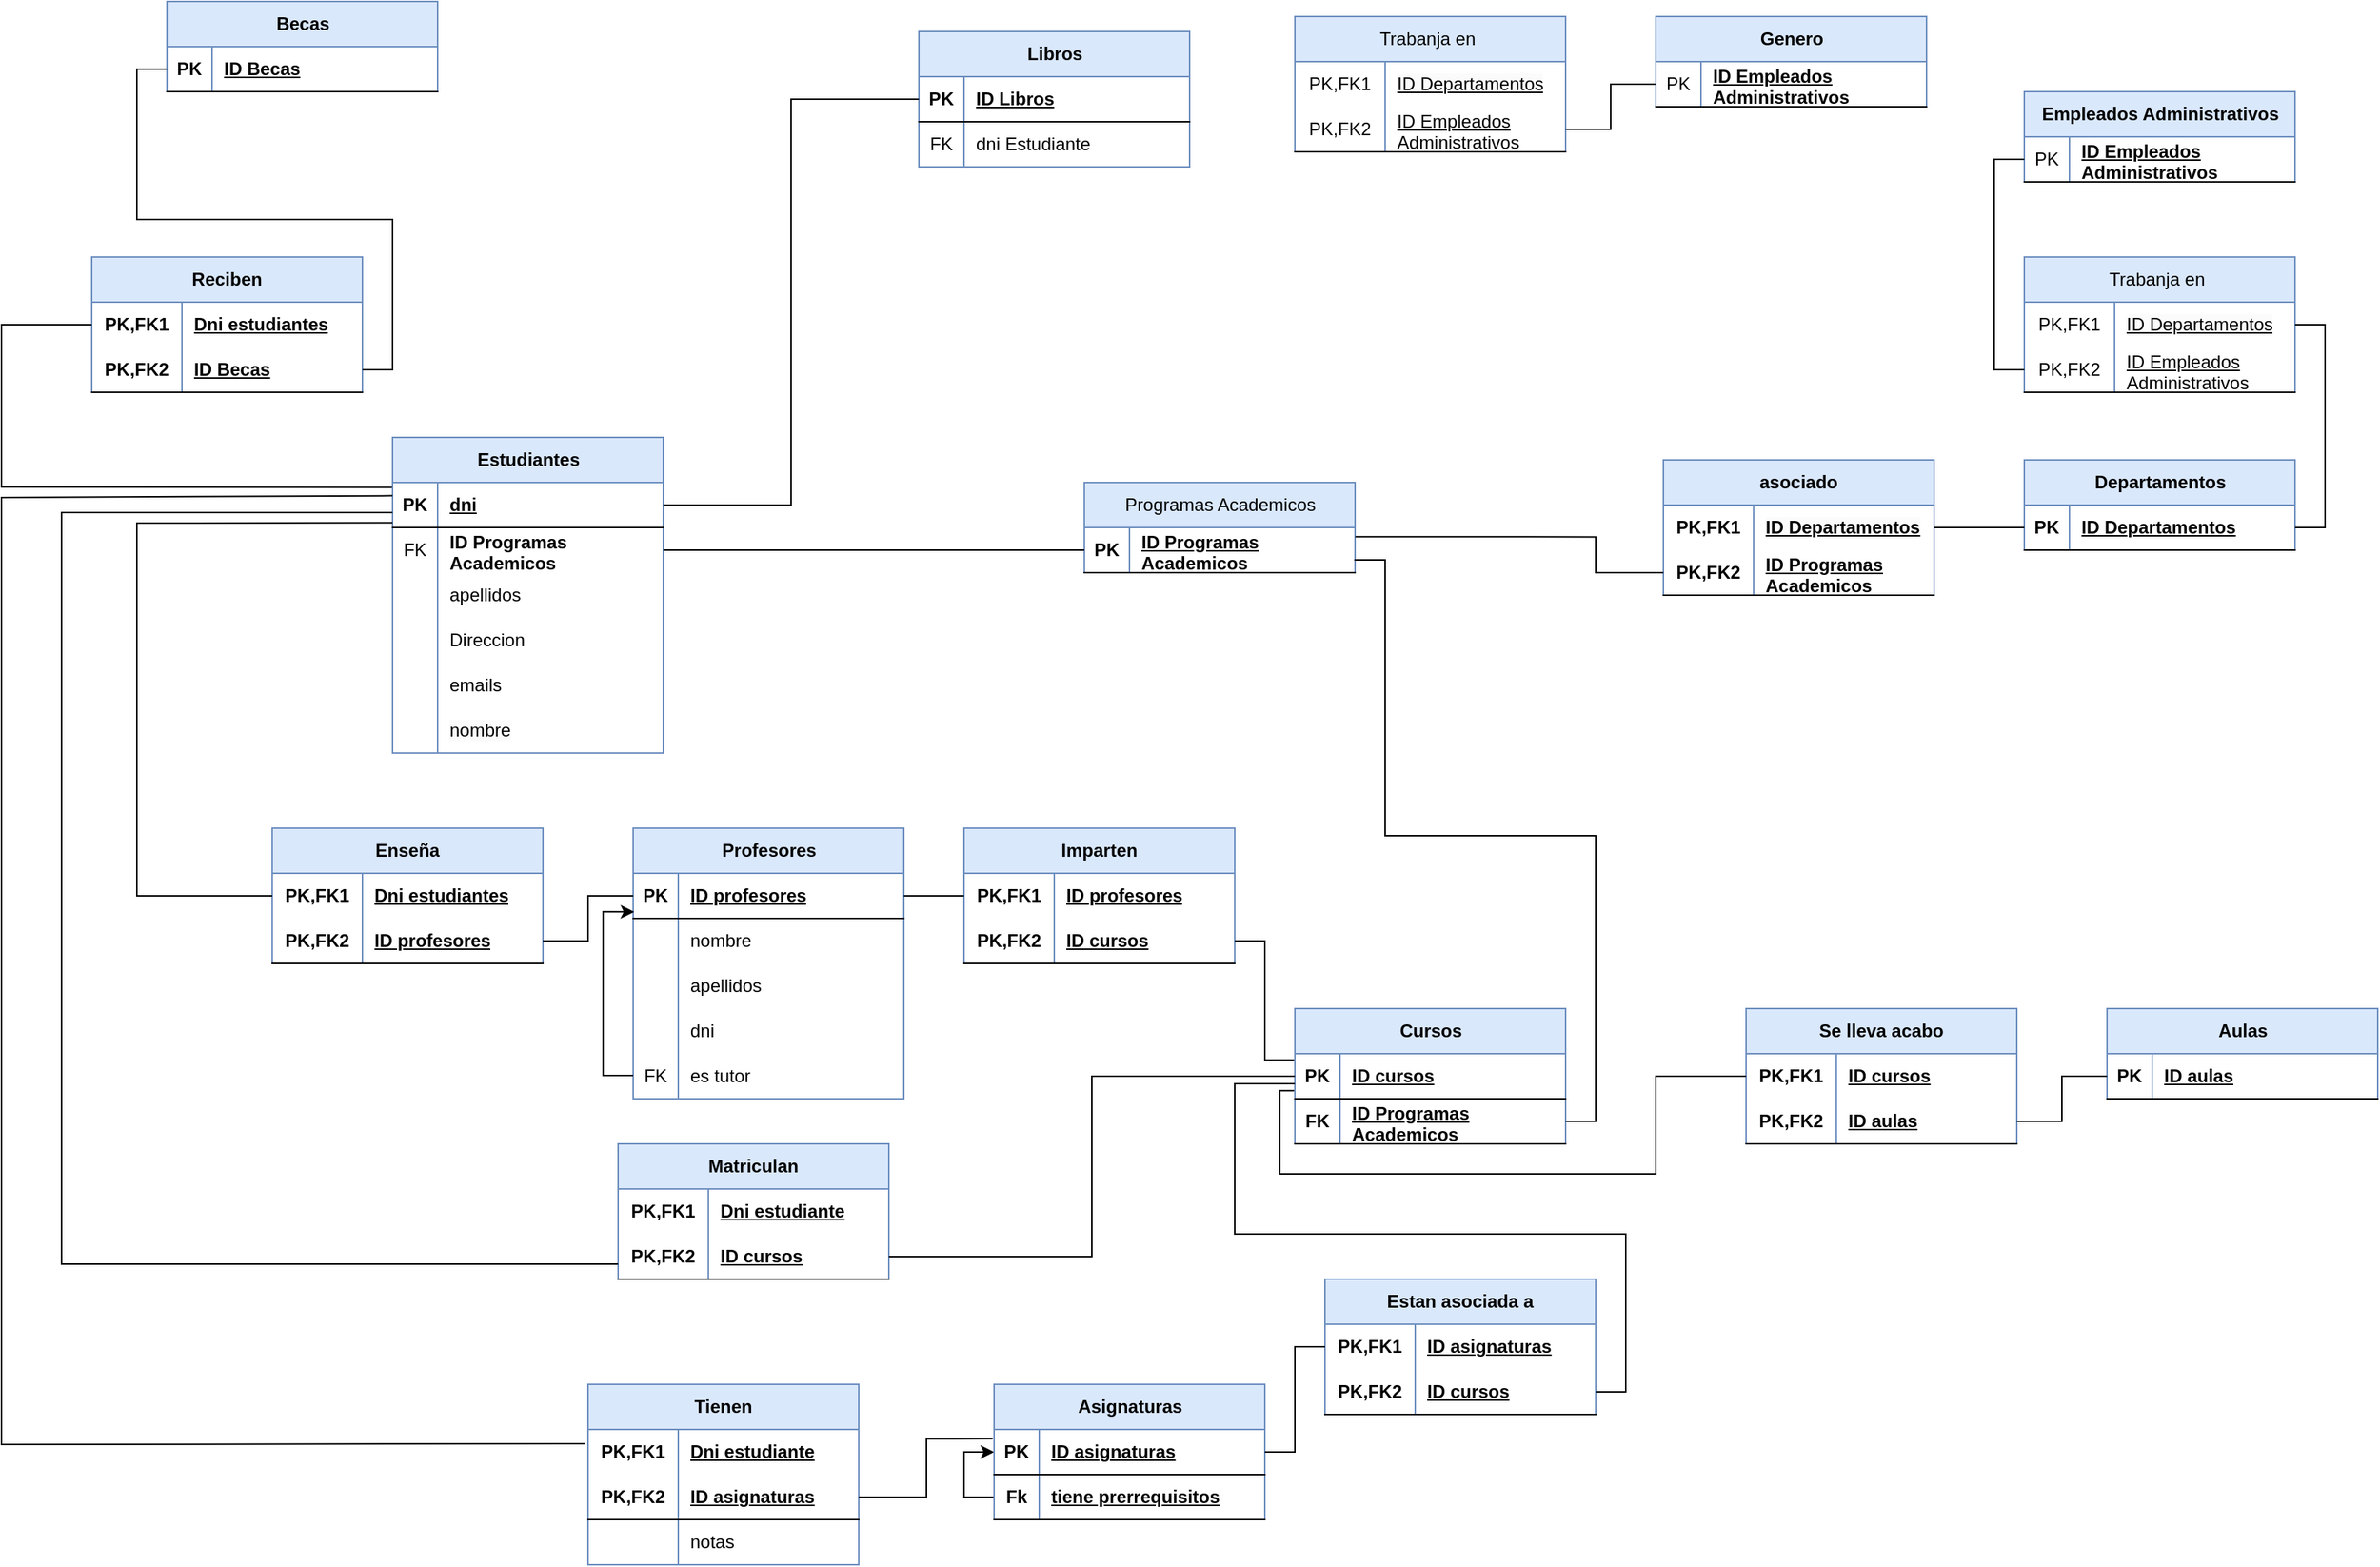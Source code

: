 <mxfile version="22.1.11" type="github">
  <diagram name="Page-1" id="Vn9yZ2KqIg3Pp_ybauzM">
    <mxGraphModel dx="2154" dy="691" grid="1" gridSize="10" guides="1" tooltips="1" connect="1" arrows="1" fold="1" page="1" pageScale="1" pageWidth="850" pageHeight="1100" math="0" shadow="0">
      <root>
        <mxCell id="0" />
        <mxCell id="1" parent="0" />
        <mxCell id="P_kI3h0pBF7G4Ve_112R-44" value="Estudiantes" style="shape=table;startSize=30;container=1;collapsible=1;childLayout=tableLayout;fixedRows=1;rowLines=0;fontStyle=1;align=center;resizeLast=1;html=1;fillColor=#dae8fc;strokeColor=#6c8ebf;" vertex="1" parent="1">
          <mxGeometry x="220" y="300" width="180" height="210" as="geometry" />
        </mxCell>
        <mxCell id="P_kI3h0pBF7G4Ve_112R-45" value="" style="shape=tableRow;horizontal=0;startSize=0;swimlaneHead=0;swimlaneBody=0;fillColor=none;collapsible=0;dropTarget=0;points=[[0,0.5],[1,0.5]];portConstraint=eastwest;top=0;left=0;right=0;bottom=1;" vertex="1" parent="P_kI3h0pBF7G4Ve_112R-44">
          <mxGeometry y="30" width="180" height="30" as="geometry" />
        </mxCell>
        <mxCell id="P_kI3h0pBF7G4Ve_112R-46" value="PK" style="shape=partialRectangle;connectable=0;fillColor=none;top=0;left=0;bottom=0;right=0;fontStyle=1;overflow=hidden;whiteSpace=wrap;html=1;" vertex="1" parent="P_kI3h0pBF7G4Ve_112R-45">
          <mxGeometry width="30" height="30" as="geometry">
            <mxRectangle width="30" height="30" as="alternateBounds" />
          </mxGeometry>
        </mxCell>
        <mxCell id="P_kI3h0pBF7G4Ve_112R-47" value="dni" style="shape=partialRectangle;connectable=0;fillColor=none;top=0;left=0;bottom=0;right=0;align=left;spacingLeft=6;fontStyle=5;overflow=hidden;whiteSpace=wrap;html=1;" vertex="1" parent="P_kI3h0pBF7G4Ve_112R-45">
          <mxGeometry x="30" width="150" height="30" as="geometry">
            <mxRectangle width="150" height="30" as="alternateBounds" />
          </mxGeometry>
        </mxCell>
        <mxCell id="P_kI3h0pBF7G4Ve_112R-48" value="" style="shape=tableRow;horizontal=0;startSize=0;swimlaneHead=0;swimlaneBody=0;fillColor=none;collapsible=0;dropTarget=0;points=[[0,0.5],[1,0.5]];portConstraint=eastwest;top=0;left=0;right=0;bottom=0;" vertex="1" parent="P_kI3h0pBF7G4Ve_112R-44">
          <mxGeometry y="60" width="180" height="30" as="geometry" />
        </mxCell>
        <mxCell id="P_kI3h0pBF7G4Ve_112R-49" value="FK" style="shape=partialRectangle;connectable=0;fillColor=none;top=0;left=0;bottom=0;right=0;editable=1;overflow=hidden;whiteSpace=wrap;html=1;" vertex="1" parent="P_kI3h0pBF7G4Ve_112R-48">
          <mxGeometry width="30" height="30" as="geometry">
            <mxRectangle width="30" height="30" as="alternateBounds" />
          </mxGeometry>
        </mxCell>
        <mxCell id="P_kI3h0pBF7G4Ve_112R-50" value="&lt;b&gt;ID&amp;nbsp;Programas Academicos&lt;/b&gt;" style="shape=partialRectangle;connectable=0;fillColor=none;top=0;left=0;bottom=0;right=0;align=left;spacingLeft=6;overflow=hidden;whiteSpace=wrap;html=1;" vertex="1" parent="P_kI3h0pBF7G4Ve_112R-48">
          <mxGeometry x="30" width="150" height="30" as="geometry">
            <mxRectangle width="150" height="30" as="alternateBounds" />
          </mxGeometry>
        </mxCell>
        <mxCell id="P_kI3h0pBF7G4Ve_112R-51" value="" style="shape=tableRow;horizontal=0;startSize=0;swimlaneHead=0;swimlaneBody=0;fillColor=none;collapsible=0;dropTarget=0;points=[[0,0.5],[1,0.5]];portConstraint=eastwest;top=0;left=0;right=0;bottom=0;" vertex="1" parent="P_kI3h0pBF7G4Ve_112R-44">
          <mxGeometry y="90" width="180" height="30" as="geometry" />
        </mxCell>
        <mxCell id="P_kI3h0pBF7G4Ve_112R-52" value="" style="shape=partialRectangle;connectable=0;fillColor=none;top=0;left=0;bottom=0;right=0;editable=1;overflow=hidden;whiteSpace=wrap;html=1;" vertex="1" parent="P_kI3h0pBF7G4Ve_112R-51">
          <mxGeometry width="30" height="30" as="geometry">
            <mxRectangle width="30" height="30" as="alternateBounds" />
          </mxGeometry>
        </mxCell>
        <mxCell id="P_kI3h0pBF7G4Ve_112R-53" value="apellidos" style="shape=partialRectangle;connectable=0;fillColor=none;top=0;left=0;bottom=0;right=0;align=left;spacingLeft=6;overflow=hidden;whiteSpace=wrap;html=1;" vertex="1" parent="P_kI3h0pBF7G4Ve_112R-51">
          <mxGeometry x="30" width="150" height="30" as="geometry">
            <mxRectangle width="150" height="30" as="alternateBounds" />
          </mxGeometry>
        </mxCell>
        <mxCell id="P_kI3h0pBF7G4Ve_112R-54" value="" style="shape=tableRow;horizontal=0;startSize=0;swimlaneHead=0;swimlaneBody=0;fillColor=none;collapsible=0;dropTarget=0;points=[[0,0.5],[1,0.5]];portConstraint=eastwest;top=0;left=0;right=0;bottom=0;" vertex="1" parent="P_kI3h0pBF7G4Ve_112R-44">
          <mxGeometry y="120" width="180" height="30" as="geometry" />
        </mxCell>
        <mxCell id="P_kI3h0pBF7G4Ve_112R-55" value="" style="shape=partialRectangle;connectable=0;fillColor=none;top=0;left=0;bottom=0;right=0;editable=1;overflow=hidden;whiteSpace=wrap;html=1;" vertex="1" parent="P_kI3h0pBF7G4Ve_112R-54">
          <mxGeometry width="30" height="30" as="geometry">
            <mxRectangle width="30" height="30" as="alternateBounds" />
          </mxGeometry>
        </mxCell>
        <mxCell id="P_kI3h0pBF7G4Ve_112R-56" value="Direccion" style="shape=partialRectangle;connectable=0;fillColor=none;top=0;left=0;bottom=0;right=0;align=left;spacingLeft=6;overflow=hidden;whiteSpace=wrap;html=1;" vertex="1" parent="P_kI3h0pBF7G4Ve_112R-54">
          <mxGeometry x="30" width="150" height="30" as="geometry">
            <mxRectangle width="150" height="30" as="alternateBounds" />
          </mxGeometry>
        </mxCell>
        <mxCell id="P_kI3h0pBF7G4Ve_112R-57" style="shape=tableRow;horizontal=0;startSize=0;swimlaneHead=0;swimlaneBody=0;fillColor=none;collapsible=0;dropTarget=0;points=[[0,0.5],[1,0.5]];portConstraint=eastwest;top=0;left=0;right=0;bottom=0;" vertex="1" parent="P_kI3h0pBF7G4Ve_112R-44">
          <mxGeometry y="150" width="180" height="30" as="geometry" />
        </mxCell>
        <mxCell id="P_kI3h0pBF7G4Ve_112R-58" style="shape=partialRectangle;connectable=0;fillColor=none;top=0;left=0;bottom=0;right=0;editable=1;overflow=hidden;whiteSpace=wrap;html=1;" vertex="1" parent="P_kI3h0pBF7G4Ve_112R-57">
          <mxGeometry width="30" height="30" as="geometry">
            <mxRectangle width="30" height="30" as="alternateBounds" />
          </mxGeometry>
        </mxCell>
        <mxCell id="P_kI3h0pBF7G4Ve_112R-59" value="emails" style="shape=partialRectangle;connectable=0;fillColor=none;top=0;left=0;bottom=0;right=0;align=left;spacingLeft=6;overflow=hidden;whiteSpace=wrap;html=1;" vertex="1" parent="P_kI3h0pBF7G4Ve_112R-57">
          <mxGeometry x="30" width="150" height="30" as="geometry">
            <mxRectangle width="150" height="30" as="alternateBounds" />
          </mxGeometry>
        </mxCell>
        <mxCell id="P_kI3h0pBF7G4Ve_112R-60" style="shape=tableRow;horizontal=0;startSize=0;swimlaneHead=0;swimlaneBody=0;fillColor=none;collapsible=0;dropTarget=0;points=[[0,0.5],[1,0.5]];portConstraint=eastwest;top=0;left=0;right=0;bottom=0;" vertex="1" parent="P_kI3h0pBF7G4Ve_112R-44">
          <mxGeometry y="180" width="180" height="30" as="geometry" />
        </mxCell>
        <mxCell id="P_kI3h0pBF7G4Ve_112R-61" style="shape=partialRectangle;connectable=0;fillColor=none;top=0;left=0;bottom=0;right=0;editable=1;overflow=hidden;whiteSpace=wrap;html=1;" vertex="1" parent="P_kI3h0pBF7G4Ve_112R-60">
          <mxGeometry width="30" height="30" as="geometry">
            <mxRectangle width="30" height="30" as="alternateBounds" />
          </mxGeometry>
        </mxCell>
        <mxCell id="P_kI3h0pBF7G4Ve_112R-62" value="&lt;span style=&quot;color: rgb(0, 0, 0); font-family: Helvetica; font-size: 12px; font-style: normal; font-variant-ligatures: normal; font-variant-caps: normal; font-weight: 400; letter-spacing: normal; orphans: 2; text-align: left; text-indent: 0px; text-transform: none; widows: 2; word-spacing: 0px; -webkit-text-stroke-width: 0px; background-color: rgb(251, 251, 251); text-decoration-thickness: initial; text-decoration-style: initial; text-decoration-color: initial; float: none; display: inline !important;&quot;&gt;nombre&lt;/span&gt;&lt;br&gt;" style="shape=partialRectangle;connectable=0;fillColor=none;top=0;left=0;bottom=0;right=0;align=left;spacingLeft=6;overflow=hidden;whiteSpace=wrap;html=1;" vertex="1" parent="P_kI3h0pBF7G4Ve_112R-60">
          <mxGeometry x="30" width="150" height="30" as="geometry">
            <mxRectangle width="150" height="30" as="alternateBounds" />
          </mxGeometry>
        </mxCell>
        <mxCell id="P_kI3h0pBF7G4Ve_112R-186" style="edgeStyle=orthogonalEdgeStyle;rounded=0;orthogonalLoop=1;jettySize=auto;html=1;entryX=0;entryY=0.5;entryDx=0;entryDy=0;" edge="1" parent="1" source="P_kI3h0pBF7G4Ve_112R-183" target="P_kI3h0pBF7G4Ve_112R-160">
          <mxGeometry relative="1" as="geometry" />
        </mxCell>
        <mxCell id="P_kI3h0pBF7G4Ve_112R-63" value="Programas Academicos" style="shape=table;startSize=30;container=1;collapsible=1;childLayout=tableLayout;fixedRows=1;rowLines=0;fontStyle=0;align=center;resizeLast=1;html=1;fillColor=#dae8fc;strokeColor=#6c8ebf;" vertex="1" parent="1">
          <mxGeometry x="680" y="330" width="180" height="60" as="geometry" />
        </mxCell>
        <mxCell id="P_kI3h0pBF7G4Ve_112R-64" value="" style="shape=tableRow;horizontal=0;startSize=0;swimlaneHead=0;swimlaneBody=0;fillColor=none;collapsible=0;dropTarget=0;points=[[0,0.5],[1,0.5]];portConstraint=eastwest;top=0;left=0;right=0;bottom=1;" vertex="1" parent="P_kI3h0pBF7G4Ve_112R-63">
          <mxGeometry y="30" width="180" height="30" as="geometry" />
        </mxCell>
        <mxCell id="P_kI3h0pBF7G4Ve_112R-65" value="PK" style="shape=partialRectangle;connectable=0;fillColor=none;top=0;left=0;bottom=0;right=0;fontStyle=1;overflow=hidden;whiteSpace=wrap;html=1;" vertex="1" parent="P_kI3h0pBF7G4Ve_112R-64">
          <mxGeometry width="30" height="30" as="geometry">
            <mxRectangle width="30" height="30" as="alternateBounds" />
          </mxGeometry>
        </mxCell>
        <mxCell id="P_kI3h0pBF7G4Ve_112R-66" value="ID&amp;nbsp;Programas Academicos" style="shape=partialRectangle;connectable=0;fillColor=none;top=0;left=0;bottom=0;right=0;align=left;spacingLeft=6;fontStyle=5;overflow=hidden;whiteSpace=wrap;html=1;" vertex="1" parent="P_kI3h0pBF7G4Ve_112R-64">
          <mxGeometry x="30" width="150" height="30" as="geometry">
            <mxRectangle width="150" height="30" as="alternateBounds" />
          </mxGeometry>
        </mxCell>
        <mxCell id="P_kI3h0pBF7G4Ve_112R-67" value="&lt;br&gt;&lt;br&gt;&lt;br&gt;&lt;br&gt;&lt;br&gt;&lt;br&gt;&lt;br&gt;&lt;br&gt;&lt;br&gt;&lt;br&gt;&lt;br&gt;&lt;br&gt;&lt;br&gt;&lt;br&gt;&lt;br&gt;&lt;br&gt;&lt;br&gt;&lt;br&gt;&lt;br&gt;&lt;br&gt;&lt;br&gt;&lt;br&gt;&lt;br&gt;&lt;br&gt;&lt;br&gt;&lt;br&gt;&lt;br&gt;&lt;br&gt;&lt;br&gt;&lt;br&gt;&lt;br&gt;&lt;br&gt;&lt;br&gt;&lt;br&gt;&lt;br&gt;&lt;br&gt;&lt;br&gt;&lt;br&gt;&lt;br&gt;&lt;br&gt;&lt;br&gt;&lt;br&gt;&lt;br&gt;&lt;br&gt;&lt;br&gt;&lt;br&gt;&lt;br&gt;&lt;br&gt;" style="edgeStyle=orthogonalEdgeStyle;rounded=0;orthogonalLoop=1;jettySize=auto;html=1;entryX=1;entryY=0.5;entryDx=0;entryDy=0;endArrow=none;endFill=0;" edge="1" parent="1" source="P_kI3h0pBF7G4Ve_112R-64" target="P_kI3h0pBF7G4Ve_112R-48">
          <mxGeometry relative="1" as="geometry">
            <mxPoint x="330" y="540" as="targetPoint" />
          </mxGeometry>
        </mxCell>
        <mxCell id="P_kI3h0pBF7G4Ve_112R-68" value="Libros" style="shape=table;startSize=30;container=1;collapsible=1;childLayout=tableLayout;fixedRows=1;rowLines=0;fontStyle=1;align=center;resizeLast=1;html=1;fillColor=#dae8fc;strokeColor=#6c8ebf;" vertex="1" parent="1">
          <mxGeometry x="570" y="30" width="180" height="90" as="geometry" />
        </mxCell>
        <mxCell id="P_kI3h0pBF7G4Ve_112R-69" value="" style="shape=tableRow;horizontal=0;startSize=0;swimlaneHead=0;swimlaneBody=0;fillColor=none;collapsible=0;dropTarget=0;points=[[0,0.5],[1,0.5]];portConstraint=eastwest;top=0;left=0;right=0;bottom=1;" vertex="1" parent="P_kI3h0pBF7G4Ve_112R-68">
          <mxGeometry y="30" width="180" height="30" as="geometry" />
        </mxCell>
        <mxCell id="P_kI3h0pBF7G4Ve_112R-70" value="PK" style="shape=partialRectangle;connectable=0;fillColor=none;top=0;left=0;bottom=0;right=0;fontStyle=1;overflow=hidden;whiteSpace=wrap;html=1;" vertex="1" parent="P_kI3h0pBF7G4Ve_112R-69">
          <mxGeometry width="30" height="30" as="geometry">
            <mxRectangle width="30" height="30" as="alternateBounds" />
          </mxGeometry>
        </mxCell>
        <mxCell id="P_kI3h0pBF7G4Ve_112R-71" value="ID Libros" style="shape=partialRectangle;connectable=0;fillColor=none;top=0;left=0;bottom=0;right=0;align=left;spacingLeft=6;fontStyle=5;overflow=hidden;whiteSpace=wrap;html=1;" vertex="1" parent="P_kI3h0pBF7G4Ve_112R-69">
          <mxGeometry x="30" width="150" height="30" as="geometry">
            <mxRectangle width="150" height="30" as="alternateBounds" />
          </mxGeometry>
        </mxCell>
        <mxCell id="P_kI3h0pBF7G4Ve_112R-72" value="" style="shape=tableRow;horizontal=0;startSize=0;swimlaneHead=0;swimlaneBody=0;fillColor=none;collapsible=0;dropTarget=0;points=[[0,0.5],[1,0.5]];portConstraint=eastwest;top=0;left=0;right=0;bottom=0;" vertex="1" parent="P_kI3h0pBF7G4Ve_112R-68">
          <mxGeometry y="60" width="180" height="30" as="geometry" />
        </mxCell>
        <mxCell id="P_kI3h0pBF7G4Ve_112R-73" value="FK" style="shape=partialRectangle;connectable=0;fillColor=none;top=0;left=0;bottom=0;right=0;editable=1;overflow=hidden;whiteSpace=wrap;html=1;" vertex="1" parent="P_kI3h0pBF7G4Ve_112R-72">
          <mxGeometry width="30" height="30" as="geometry">
            <mxRectangle width="30" height="30" as="alternateBounds" />
          </mxGeometry>
        </mxCell>
        <mxCell id="P_kI3h0pBF7G4Ve_112R-74" value="dni Estudiante" style="shape=partialRectangle;connectable=0;fillColor=none;top=0;left=0;bottom=0;right=0;align=left;spacingLeft=6;overflow=hidden;whiteSpace=wrap;html=1;" vertex="1" parent="P_kI3h0pBF7G4Ve_112R-72">
          <mxGeometry x="30" width="150" height="30" as="geometry">
            <mxRectangle width="150" height="30" as="alternateBounds" />
          </mxGeometry>
        </mxCell>
        <mxCell id="P_kI3h0pBF7G4Ve_112R-76" style="edgeStyle=orthogonalEdgeStyle;rounded=0;orthogonalLoop=1;jettySize=auto;html=1;entryX=1;entryY=0.5;entryDx=0;entryDy=0;endArrow=none;endFill=0;" edge="1" parent="1" source="P_kI3h0pBF7G4Ve_112R-69" target="P_kI3h0pBF7G4Ve_112R-45">
          <mxGeometry relative="1" as="geometry" />
        </mxCell>
        <mxCell id="P_kI3h0pBF7G4Ve_112R-86" value="Becas" style="shape=table;startSize=30;container=1;collapsible=1;childLayout=tableLayout;fixedRows=1;rowLines=0;fontStyle=1;align=center;resizeLast=1;html=1;fillColor=#dae8fc;strokeColor=#6c8ebf;" vertex="1" parent="1">
          <mxGeometry x="70" y="10" width="180" height="60" as="geometry" />
        </mxCell>
        <mxCell id="P_kI3h0pBF7G4Ve_112R-87" value="" style="shape=tableRow;horizontal=0;startSize=0;swimlaneHead=0;swimlaneBody=0;fillColor=none;collapsible=0;dropTarget=0;points=[[0,0.5],[1,0.5]];portConstraint=eastwest;top=0;left=0;right=0;bottom=1;" vertex="1" parent="P_kI3h0pBF7G4Ve_112R-86">
          <mxGeometry y="30" width="180" height="30" as="geometry" />
        </mxCell>
        <mxCell id="P_kI3h0pBF7G4Ve_112R-88" value="PK" style="shape=partialRectangle;connectable=0;fillColor=none;top=0;left=0;bottom=0;right=0;fontStyle=1;overflow=hidden;whiteSpace=wrap;html=1;" vertex="1" parent="P_kI3h0pBF7G4Ve_112R-87">
          <mxGeometry width="30" height="30" as="geometry">
            <mxRectangle width="30" height="30" as="alternateBounds" />
          </mxGeometry>
        </mxCell>
        <mxCell id="P_kI3h0pBF7G4Ve_112R-89" value="ID Becas" style="shape=partialRectangle;connectable=0;fillColor=none;top=0;left=0;bottom=0;right=0;align=left;spacingLeft=6;fontStyle=5;overflow=hidden;whiteSpace=wrap;html=1;" vertex="1" parent="P_kI3h0pBF7G4Ve_112R-87">
          <mxGeometry x="30" width="150" height="30" as="geometry">
            <mxRectangle width="150" height="30" as="alternateBounds" />
          </mxGeometry>
        </mxCell>
        <mxCell id="P_kI3h0pBF7G4Ve_112R-90" value="Reciben" style="shape=table;startSize=30;container=1;collapsible=1;childLayout=tableLayout;fixedRows=1;rowLines=0;fontStyle=1;align=center;resizeLast=1;html=1;whiteSpace=wrap;fillColor=#dae8fc;strokeColor=#6c8ebf;" vertex="1" parent="1">
          <mxGeometry x="20" y="180" width="180" height="90" as="geometry" />
        </mxCell>
        <mxCell id="P_kI3h0pBF7G4Ve_112R-91" value="" style="shape=tableRow;horizontal=0;startSize=0;swimlaneHead=0;swimlaneBody=0;fillColor=none;collapsible=0;dropTarget=0;points=[[0,0.5],[1,0.5]];portConstraint=eastwest;top=0;left=0;right=0;bottom=0;html=1;" vertex="1" parent="P_kI3h0pBF7G4Ve_112R-90">
          <mxGeometry y="30" width="180" height="30" as="geometry" />
        </mxCell>
        <mxCell id="P_kI3h0pBF7G4Ve_112R-92" value="PK,FK1" style="shape=partialRectangle;connectable=0;fillColor=none;top=0;left=0;bottom=0;right=0;fontStyle=1;overflow=hidden;html=1;whiteSpace=wrap;" vertex="1" parent="P_kI3h0pBF7G4Ve_112R-91">
          <mxGeometry width="60" height="30" as="geometry">
            <mxRectangle width="60" height="30" as="alternateBounds" />
          </mxGeometry>
        </mxCell>
        <mxCell id="P_kI3h0pBF7G4Ve_112R-93" value="Dni estudiantes" style="shape=partialRectangle;connectable=0;fillColor=none;top=0;left=0;bottom=0;right=0;align=left;spacingLeft=6;fontStyle=5;overflow=hidden;html=1;whiteSpace=wrap;" vertex="1" parent="P_kI3h0pBF7G4Ve_112R-91">
          <mxGeometry x="60" width="120" height="30" as="geometry">
            <mxRectangle width="120" height="30" as="alternateBounds" />
          </mxGeometry>
        </mxCell>
        <mxCell id="P_kI3h0pBF7G4Ve_112R-94" value="" style="shape=tableRow;horizontal=0;startSize=0;swimlaneHead=0;swimlaneBody=0;fillColor=none;collapsible=0;dropTarget=0;points=[[0,0.5],[1,0.5]];portConstraint=eastwest;top=0;left=0;right=0;bottom=1;html=1;" vertex="1" parent="P_kI3h0pBF7G4Ve_112R-90">
          <mxGeometry y="60" width="180" height="30" as="geometry" />
        </mxCell>
        <mxCell id="P_kI3h0pBF7G4Ve_112R-95" value="PK,FK2" style="shape=partialRectangle;connectable=0;fillColor=none;top=0;left=0;bottom=0;right=0;fontStyle=1;overflow=hidden;html=1;whiteSpace=wrap;" vertex="1" parent="P_kI3h0pBF7G4Ve_112R-94">
          <mxGeometry width="60" height="30" as="geometry">
            <mxRectangle width="60" height="30" as="alternateBounds" />
          </mxGeometry>
        </mxCell>
        <mxCell id="P_kI3h0pBF7G4Ve_112R-96" value="ID Becas" style="shape=partialRectangle;connectable=0;fillColor=none;top=0;left=0;bottom=0;right=0;align=left;spacingLeft=6;fontStyle=5;overflow=hidden;html=1;whiteSpace=wrap;" vertex="1" parent="P_kI3h0pBF7G4Ve_112R-94">
          <mxGeometry x="60" width="120" height="30" as="geometry">
            <mxRectangle width="120" height="30" as="alternateBounds" />
          </mxGeometry>
        </mxCell>
        <mxCell id="P_kI3h0pBF7G4Ve_112R-97" style="edgeStyle=orthogonalEdgeStyle;rounded=0;orthogonalLoop=1;jettySize=auto;html=1;endArrow=none;endFill=0;" edge="1" parent="1" source="P_kI3h0pBF7G4Ve_112R-87" target="P_kI3h0pBF7G4Ve_112R-94">
          <mxGeometry relative="1" as="geometry" />
        </mxCell>
        <mxCell id="P_kI3h0pBF7G4Ve_112R-98" value="" style="endArrow=none;html=1;rounded=0;entryX=-0.002;entryY=0.108;entryDx=0;entryDy=0;exitX=0;exitY=0.5;exitDx=0;exitDy=0;entryPerimeter=0;" edge="1" parent="1" source="P_kI3h0pBF7G4Ve_112R-91" target="P_kI3h0pBF7G4Ve_112R-45">
          <mxGeometry width="50" height="50" relative="1" as="geometry">
            <mxPoint x="400" y="250" as="sourcePoint" />
            <mxPoint x="450" y="200" as="targetPoint" />
            <Array as="points">
              <mxPoint x="-40" y="225" />
              <mxPoint x="-40" y="333" />
            </Array>
          </mxGeometry>
        </mxCell>
        <mxCell id="P_kI3h0pBF7G4Ve_112R-100" value="Profesores" style="shape=table;startSize=30;container=1;collapsible=1;childLayout=tableLayout;fixedRows=1;rowLines=0;fontStyle=1;align=center;resizeLast=1;html=1;fillColor=#dae8fc;strokeColor=#6c8ebf;" vertex="1" parent="1">
          <mxGeometry x="380" y="560" width="180" height="180" as="geometry" />
        </mxCell>
        <mxCell id="P_kI3h0pBF7G4Ve_112R-101" value="" style="shape=tableRow;horizontal=0;startSize=0;swimlaneHead=0;swimlaneBody=0;fillColor=none;collapsible=0;dropTarget=0;points=[[0,0.5],[1,0.5]];portConstraint=eastwest;top=0;left=0;right=0;bottom=1;" vertex="1" parent="P_kI3h0pBF7G4Ve_112R-100">
          <mxGeometry y="30" width="180" height="30" as="geometry" />
        </mxCell>
        <mxCell id="P_kI3h0pBF7G4Ve_112R-102" value="PK" style="shape=partialRectangle;connectable=0;fillColor=none;top=0;left=0;bottom=0;right=0;fontStyle=1;overflow=hidden;whiteSpace=wrap;html=1;" vertex="1" parent="P_kI3h0pBF7G4Ve_112R-101">
          <mxGeometry width="30" height="30" as="geometry">
            <mxRectangle width="30" height="30" as="alternateBounds" />
          </mxGeometry>
        </mxCell>
        <mxCell id="P_kI3h0pBF7G4Ve_112R-103" value="ID profesores" style="shape=partialRectangle;connectable=0;fillColor=none;top=0;left=0;bottom=0;right=0;align=left;spacingLeft=6;fontStyle=5;overflow=hidden;whiteSpace=wrap;html=1;" vertex="1" parent="P_kI3h0pBF7G4Ve_112R-101">
          <mxGeometry x="30" width="150" height="30" as="geometry">
            <mxRectangle width="150" height="30" as="alternateBounds" />
          </mxGeometry>
        </mxCell>
        <mxCell id="P_kI3h0pBF7G4Ve_112R-104" value="" style="shape=tableRow;horizontal=0;startSize=0;swimlaneHead=0;swimlaneBody=0;fillColor=none;collapsible=0;dropTarget=0;points=[[0,0.5],[1,0.5]];portConstraint=eastwest;top=0;left=0;right=0;bottom=0;" vertex="1" parent="P_kI3h0pBF7G4Ve_112R-100">
          <mxGeometry y="60" width="180" height="30" as="geometry" />
        </mxCell>
        <mxCell id="P_kI3h0pBF7G4Ve_112R-105" value="" style="shape=partialRectangle;connectable=0;fillColor=none;top=0;left=0;bottom=0;right=0;editable=1;overflow=hidden;whiteSpace=wrap;html=1;" vertex="1" parent="P_kI3h0pBF7G4Ve_112R-104">
          <mxGeometry width="30" height="30" as="geometry">
            <mxRectangle width="30" height="30" as="alternateBounds" />
          </mxGeometry>
        </mxCell>
        <mxCell id="P_kI3h0pBF7G4Ve_112R-106" value="nombre" style="shape=partialRectangle;connectable=0;fillColor=none;top=0;left=0;bottom=0;right=0;align=left;spacingLeft=6;overflow=hidden;whiteSpace=wrap;html=1;" vertex="1" parent="P_kI3h0pBF7G4Ve_112R-104">
          <mxGeometry x="30" width="150" height="30" as="geometry">
            <mxRectangle width="150" height="30" as="alternateBounds" />
          </mxGeometry>
        </mxCell>
        <mxCell id="P_kI3h0pBF7G4Ve_112R-107" value="" style="shape=tableRow;horizontal=0;startSize=0;swimlaneHead=0;swimlaneBody=0;fillColor=none;collapsible=0;dropTarget=0;points=[[0,0.5],[1,0.5]];portConstraint=eastwest;top=0;left=0;right=0;bottom=0;" vertex="1" parent="P_kI3h0pBF7G4Ve_112R-100">
          <mxGeometry y="90" width="180" height="30" as="geometry" />
        </mxCell>
        <mxCell id="P_kI3h0pBF7G4Ve_112R-108" value="" style="shape=partialRectangle;connectable=0;fillColor=none;top=0;left=0;bottom=0;right=0;editable=1;overflow=hidden;whiteSpace=wrap;html=1;" vertex="1" parent="P_kI3h0pBF7G4Ve_112R-107">
          <mxGeometry width="30" height="30" as="geometry">
            <mxRectangle width="30" height="30" as="alternateBounds" />
          </mxGeometry>
        </mxCell>
        <mxCell id="P_kI3h0pBF7G4Ve_112R-109" value="apellidos" style="shape=partialRectangle;connectable=0;fillColor=none;top=0;left=0;bottom=0;right=0;align=left;spacingLeft=6;overflow=hidden;whiteSpace=wrap;html=1;" vertex="1" parent="P_kI3h0pBF7G4Ve_112R-107">
          <mxGeometry x="30" width="150" height="30" as="geometry">
            <mxRectangle width="150" height="30" as="alternateBounds" />
          </mxGeometry>
        </mxCell>
        <mxCell id="P_kI3h0pBF7G4Ve_112R-110" value="" style="shape=tableRow;horizontal=0;startSize=0;swimlaneHead=0;swimlaneBody=0;fillColor=none;collapsible=0;dropTarget=0;points=[[0,0.5],[1,0.5]];portConstraint=eastwest;top=0;left=0;right=0;bottom=0;" vertex="1" parent="P_kI3h0pBF7G4Ve_112R-100">
          <mxGeometry y="120" width="180" height="30" as="geometry" />
        </mxCell>
        <mxCell id="P_kI3h0pBF7G4Ve_112R-111" value="" style="shape=partialRectangle;connectable=0;fillColor=none;top=0;left=0;bottom=0;right=0;editable=1;overflow=hidden;whiteSpace=wrap;html=1;" vertex="1" parent="P_kI3h0pBF7G4Ve_112R-110">
          <mxGeometry width="30" height="30" as="geometry">
            <mxRectangle width="30" height="30" as="alternateBounds" />
          </mxGeometry>
        </mxCell>
        <mxCell id="P_kI3h0pBF7G4Ve_112R-112" value="dni" style="shape=partialRectangle;connectable=0;fillColor=none;top=0;left=0;bottom=0;right=0;align=left;spacingLeft=6;overflow=hidden;whiteSpace=wrap;html=1;" vertex="1" parent="P_kI3h0pBF7G4Ve_112R-110">
          <mxGeometry x="30" width="150" height="30" as="geometry">
            <mxRectangle width="150" height="30" as="alternateBounds" />
          </mxGeometry>
        </mxCell>
        <mxCell id="P_kI3h0pBF7G4Ve_112R-144" style="shape=tableRow;horizontal=0;startSize=0;swimlaneHead=0;swimlaneBody=0;fillColor=none;collapsible=0;dropTarget=0;points=[[0,0.5],[1,0.5]];portConstraint=eastwest;top=0;left=0;right=0;bottom=0;" vertex="1" parent="P_kI3h0pBF7G4Ve_112R-100">
          <mxGeometry y="150" width="180" height="30" as="geometry" />
        </mxCell>
        <mxCell id="P_kI3h0pBF7G4Ve_112R-145" value="FK" style="shape=partialRectangle;connectable=0;fillColor=none;top=0;left=0;bottom=0;right=0;editable=1;overflow=hidden;whiteSpace=wrap;html=1;" vertex="1" parent="P_kI3h0pBF7G4Ve_112R-144">
          <mxGeometry width="30" height="30" as="geometry">
            <mxRectangle width="30" height="30" as="alternateBounds" />
          </mxGeometry>
        </mxCell>
        <mxCell id="P_kI3h0pBF7G4Ve_112R-146" value="es tutor" style="shape=partialRectangle;connectable=0;fillColor=none;top=0;left=0;bottom=0;right=0;align=left;spacingLeft=6;overflow=hidden;whiteSpace=wrap;html=1;" vertex="1" parent="P_kI3h0pBF7G4Ve_112R-144">
          <mxGeometry x="30" width="150" height="30" as="geometry">
            <mxRectangle width="150" height="30" as="alternateBounds" />
          </mxGeometry>
        </mxCell>
        <mxCell id="P_kI3h0pBF7G4Ve_112R-113" value="Enseña" style="shape=table;startSize=30;container=1;collapsible=1;childLayout=tableLayout;fixedRows=1;rowLines=0;fontStyle=1;align=center;resizeLast=1;html=1;whiteSpace=wrap;fillColor=#dae8fc;strokeColor=#6c8ebf;" vertex="1" parent="1">
          <mxGeometry x="140" y="560" width="180" height="90" as="geometry" />
        </mxCell>
        <mxCell id="P_kI3h0pBF7G4Ve_112R-114" value="" style="shape=tableRow;horizontal=0;startSize=0;swimlaneHead=0;swimlaneBody=0;fillColor=none;collapsible=0;dropTarget=0;points=[[0,0.5],[1,0.5]];portConstraint=eastwest;top=0;left=0;right=0;bottom=0;html=1;" vertex="1" parent="P_kI3h0pBF7G4Ve_112R-113">
          <mxGeometry y="30" width="180" height="30" as="geometry" />
        </mxCell>
        <mxCell id="P_kI3h0pBF7G4Ve_112R-115" value="PK,FK1" style="shape=partialRectangle;connectable=0;fillColor=none;top=0;left=0;bottom=0;right=0;fontStyle=1;overflow=hidden;html=1;whiteSpace=wrap;" vertex="1" parent="P_kI3h0pBF7G4Ve_112R-114">
          <mxGeometry width="60" height="30" as="geometry">
            <mxRectangle width="60" height="30" as="alternateBounds" />
          </mxGeometry>
        </mxCell>
        <mxCell id="P_kI3h0pBF7G4Ve_112R-116" value="Dni estudiantes" style="shape=partialRectangle;connectable=0;fillColor=none;top=0;left=0;bottom=0;right=0;align=left;spacingLeft=6;fontStyle=5;overflow=hidden;html=1;whiteSpace=wrap;" vertex="1" parent="P_kI3h0pBF7G4Ve_112R-114">
          <mxGeometry x="60" width="120" height="30" as="geometry">
            <mxRectangle width="120" height="30" as="alternateBounds" />
          </mxGeometry>
        </mxCell>
        <mxCell id="P_kI3h0pBF7G4Ve_112R-117" value="" style="shape=tableRow;horizontal=0;startSize=0;swimlaneHead=0;swimlaneBody=0;fillColor=none;collapsible=0;dropTarget=0;points=[[0,0.5],[1,0.5]];portConstraint=eastwest;top=0;left=0;right=0;bottom=1;html=1;" vertex="1" parent="P_kI3h0pBF7G4Ve_112R-113">
          <mxGeometry y="60" width="180" height="30" as="geometry" />
        </mxCell>
        <mxCell id="P_kI3h0pBF7G4Ve_112R-118" value="PK,FK2" style="shape=partialRectangle;connectable=0;fillColor=none;top=0;left=0;bottom=0;right=0;fontStyle=1;overflow=hidden;html=1;whiteSpace=wrap;" vertex="1" parent="P_kI3h0pBF7G4Ve_112R-117">
          <mxGeometry width="60" height="30" as="geometry">
            <mxRectangle width="60" height="30" as="alternateBounds" />
          </mxGeometry>
        </mxCell>
        <mxCell id="P_kI3h0pBF7G4Ve_112R-119" value="ID profesores" style="shape=partialRectangle;connectable=0;fillColor=none;top=0;left=0;bottom=0;right=0;align=left;spacingLeft=6;fontStyle=5;overflow=hidden;html=1;whiteSpace=wrap;" vertex="1" parent="P_kI3h0pBF7G4Ve_112R-117">
          <mxGeometry x="60" width="120" height="30" as="geometry">
            <mxRectangle width="120" height="30" as="alternateBounds" />
          </mxGeometry>
        </mxCell>
        <mxCell id="P_kI3h0pBF7G4Ve_112R-120" style="edgeStyle=orthogonalEdgeStyle;rounded=0;orthogonalLoop=1;jettySize=auto;html=1;entryX=1;entryY=0.5;entryDx=0;entryDy=0;endArrow=none;endFill=0;" edge="1" parent="1" source="P_kI3h0pBF7G4Ve_112R-101" target="P_kI3h0pBF7G4Ve_112R-117">
          <mxGeometry relative="1" as="geometry" />
        </mxCell>
        <mxCell id="P_kI3h0pBF7G4Ve_112R-127" value="" style="endArrow=none;html=1;rounded=0;entryX=0;entryY=0.5;entryDx=0;entryDy=0;exitX=0;exitY=0.893;exitDx=0;exitDy=0;exitPerimeter=0;" edge="1" parent="1" source="P_kI3h0pBF7G4Ve_112R-45" target="P_kI3h0pBF7G4Ve_112R-114">
          <mxGeometry width="50" height="50" relative="1" as="geometry">
            <mxPoint x="340" y="710" as="sourcePoint" />
            <mxPoint x="390" y="660" as="targetPoint" />
            <Array as="points">
              <mxPoint x="50" y="357" />
              <mxPoint x="50" y="605" />
            </Array>
          </mxGeometry>
        </mxCell>
        <mxCell id="P_kI3h0pBF7G4Ve_112R-128" value="Matriculan" style="shape=table;startSize=30;container=1;collapsible=1;childLayout=tableLayout;fixedRows=1;rowLines=0;fontStyle=1;align=center;resizeLast=1;html=1;whiteSpace=wrap;fillColor=#dae8fc;strokeColor=#6c8ebf;" vertex="1" parent="1">
          <mxGeometry x="370" y="770" width="180" height="90" as="geometry" />
        </mxCell>
        <mxCell id="P_kI3h0pBF7G4Ve_112R-129" value="" style="shape=tableRow;horizontal=0;startSize=0;swimlaneHead=0;swimlaneBody=0;fillColor=none;collapsible=0;dropTarget=0;points=[[0,0.5],[1,0.5]];portConstraint=eastwest;top=0;left=0;right=0;bottom=0;html=1;" vertex="1" parent="P_kI3h0pBF7G4Ve_112R-128">
          <mxGeometry y="30" width="180" height="30" as="geometry" />
        </mxCell>
        <mxCell id="P_kI3h0pBF7G4Ve_112R-130" value="PK,FK1" style="shape=partialRectangle;connectable=0;fillColor=none;top=0;left=0;bottom=0;right=0;fontStyle=1;overflow=hidden;html=1;whiteSpace=wrap;" vertex="1" parent="P_kI3h0pBF7G4Ve_112R-129">
          <mxGeometry width="60" height="30" as="geometry">
            <mxRectangle width="60" height="30" as="alternateBounds" />
          </mxGeometry>
        </mxCell>
        <mxCell id="P_kI3h0pBF7G4Ve_112R-131" value="Dni estudiante" style="shape=partialRectangle;connectable=0;fillColor=none;top=0;left=0;bottom=0;right=0;align=left;spacingLeft=6;fontStyle=5;overflow=hidden;html=1;whiteSpace=wrap;" vertex="1" parent="P_kI3h0pBF7G4Ve_112R-129">
          <mxGeometry x="60" width="120" height="30" as="geometry">
            <mxRectangle width="120" height="30" as="alternateBounds" />
          </mxGeometry>
        </mxCell>
        <mxCell id="P_kI3h0pBF7G4Ve_112R-132" value="" style="shape=tableRow;horizontal=0;startSize=0;swimlaneHead=0;swimlaneBody=0;fillColor=none;collapsible=0;dropTarget=0;points=[[0,0.5],[1,0.5]];portConstraint=eastwest;top=0;left=0;right=0;bottom=1;html=1;" vertex="1" parent="P_kI3h0pBF7G4Ve_112R-128">
          <mxGeometry y="60" width="180" height="30" as="geometry" />
        </mxCell>
        <mxCell id="P_kI3h0pBF7G4Ve_112R-133" value="PK,FK2" style="shape=partialRectangle;connectable=0;fillColor=none;top=0;left=0;bottom=0;right=0;fontStyle=1;overflow=hidden;html=1;whiteSpace=wrap;" vertex="1" parent="P_kI3h0pBF7G4Ve_112R-132">
          <mxGeometry width="60" height="30" as="geometry">
            <mxRectangle width="60" height="30" as="alternateBounds" />
          </mxGeometry>
        </mxCell>
        <mxCell id="P_kI3h0pBF7G4Ve_112R-134" value="ID cursos" style="shape=partialRectangle;connectable=0;fillColor=none;top=0;left=0;bottom=0;right=0;align=left;spacingLeft=6;fontStyle=5;overflow=hidden;html=1;whiteSpace=wrap;" vertex="1" parent="P_kI3h0pBF7G4Ve_112R-132">
          <mxGeometry x="60" width="120" height="30" as="geometry">
            <mxRectangle width="120" height="30" as="alternateBounds" />
          </mxGeometry>
        </mxCell>
        <mxCell id="P_kI3h0pBF7G4Ve_112R-135" value="Cursos" style="shape=table;startSize=30;container=1;collapsible=1;childLayout=tableLayout;fixedRows=1;rowLines=0;fontStyle=1;align=center;resizeLast=1;html=1;fillColor=#dae8fc;strokeColor=#6c8ebf;" vertex="1" parent="1">
          <mxGeometry x="820" y="680" width="180" height="90" as="geometry" />
        </mxCell>
        <mxCell id="P_kI3h0pBF7G4Ve_112R-136" value="" style="shape=tableRow;horizontal=0;startSize=0;swimlaneHead=0;swimlaneBody=0;fillColor=none;collapsible=0;dropTarget=0;points=[[0,0.5],[1,0.5]];portConstraint=eastwest;top=0;left=0;right=0;bottom=1;" vertex="1" parent="P_kI3h0pBF7G4Ve_112R-135">
          <mxGeometry y="30" width="180" height="30" as="geometry" />
        </mxCell>
        <mxCell id="P_kI3h0pBF7G4Ve_112R-137" value="PK" style="shape=partialRectangle;connectable=0;fillColor=none;top=0;left=0;bottom=0;right=0;fontStyle=1;overflow=hidden;whiteSpace=wrap;html=1;" vertex="1" parent="P_kI3h0pBF7G4Ve_112R-136">
          <mxGeometry width="30" height="30" as="geometry">
            <mxRectangle width="30" height="30" as="alternateBounds" />
          </mxGeometry>
        </mxCell>
        <mxCell id="P_kI3h0pBF7G4Ve_112R-138" value="ID cursos" style="shape=partialRectangle;connectable=0;fillColor=none;top=0;left=0;bottom=0;right=0;align=left;spacingLeft=6;fontStyle=5;overflow=hidden;whiteSpace=wrap;html=1;" vertex="1" parent="P_kI3h0pBF7G4Ve_112R-136">
          <mxGeometry x="30" width="150" height="30" as="geometry">
            <mxRectangle width="150" height="30" as="alternateBounds" />
          </mxGeometry>
        </mxCell>
        <mxCell id="P_kI3h0pBF7G4Ve_112R-217" style="shape=tableRow;horizontal=0;startSize=0;swimlaneHead=0;swimlaneBody=0;fillColor=none;collapsible=0;dropTarget=0;points=[[0,0.5],[1,0.5]];portConstraint=eastwest;top=0;left=0;right=0;bottom=1;" vertex="1" parent="P_kI3h0pBF7G4Ve_112R-135">
          <mxGeometry y="60" width="180" height="30" as="geometry" />
        </mxCell>
        <mxCell id="P_kI3h0pBF7G4Ve_112R-218" value="FK" style="shape=partialRectangle;connectable=0;fillColor=none;top=0;left=0;bottom=0;right=0;fontStyle=1;overflow=hidden;whiteSpace=wrap;html=1;" vertex="1" parent="P_kI3h0pBF7G4Ve_112R-217">
          <mxGeometry width="30" height="30" as="geometry">
            <mxRectangle width="30" height="30" as="alternateBounds" />
          </mxGeometry>
        </mxCell>
        <mxCell id="P_kI3h0pBF7G4Ve_112R-219" value="ID&amp;nbsp;Programas Academicos" style="shape=partialRectangle;connectable=0;fillColor=none;top=0;left=0;bottom=0;right=0;align=left;spacingLeft=6;fontStyle=5;overflow=hidden;whiteSpace=wrap;html=1;" vertex="1" parent="P_kI3h0pBF7G4Ve_112R-217">
          <mxGeometry x="30" width="150" height="30" as="geometry">
            <mxRectangle width="150" height="30" as="alternateBounds" />
          </mxGeometry>
        </mxCell>
        <mxCell id="P_kI3h0pBF7G4Ve_112R-139" style="edgeStyle=orthogonalEdgeStyle;rounded=0;orthogonalLoop=1;jettySize=auto;html=1;entryX=1;entryY=0.5;entryDx=0;entryDy=0;endArrow=none;endFill=0;exitX=0;exitY=0.5;exitDx=0;exitDy=0;" edge="1" parent="1" source="P_kI3h0pBF7G4Ve_112R-136" target="P_kI3h0pBF7G4Ve_112R-132">
          <mxGeometry relative="1" as="geometry" />
        </mxCell>
        <mxCell id="P_kI3h0pBF7G4Ve_112R-140" style="edgeStyle=orthogonalEdgeStyle;rounded=0;orthogonalLoop=1;jettySize=auto;html=1;entryX=0;entryY=0.5;entryDx=0;entryDy=0;endArrow=none;endFill=0;" edge="1" parent="1">
          <mxGeometry relative="1" as="geometry">
            <mxPoint x="369.97" y="850.029" as="sourcePoint" />
            <mxPoint x="219.97" y="350" as="targetPoint" />
            <Array as="points">
              <mxPoint x="-0.03" y="850" />
              <mxPoint x="-0.03" y="350" />
            </Array>
          </mxGeometry>
        </mxCell>
        <mxCell id="P_kI3h0pBF7G4Ve_112R-149" value="" style="endArrow=classic;html=1;rounded=0;entryX=0.004;entryY=0.856;entryDx=0;entryDy=0;entryPerimeter=0;exitX=0;exitY=0.5;exitDx=0;exitDy=0;" edge="1" parent="1" target="P_kI3h0pBF7G4Ve_112R-101">
          <mxGeometry width="50" height="50" relative="1" as="geometry">
            <mxPoint x="380" y="724.5" as="sourcePoint" />
            <mxPoint x="378.02" y="615.51" as="targetPoint" />
            <Array as="points">
              <mxPoint x="360" y="724.5" />
              <mxPoint x="360" y="615.5" />
            </Array>
          </mxGeometry>
        </mxCell>
        <mxCell id="P_kI3h0pBF7G4Ve_112R-153" value="" style="endArrow=none;html=1;rounded=0;entryX=0;entryY=0.293;entryDx=0;entryDy=0;entryPerimeter=0;exitX=-0.012;exitY=0.315;exitDx=0;exitDy=0;exitPerimeter=0;" edge="1" parent="1" source="P_kI3h0pBF7G4Ve_112R-164" target="P_kI3h0pBF7G4Ve_112R-45">
          <mxGeometry width="50" height="50" relative="1" as="geometry">
            <mxPoint x="320" y="1000" as="sourcePoint" />
            <mxPoint x="260" y="400" as="targetPoint" />
            <Array as="points">
              <mxPoint x="-40" y="970" />
              <mxPoint x="-40" y="340" />
            </Array>
          </mxGeometry>
        </mxCell>
        <mxCell id="P_kI3h0pBF7G4Ve_112R-159" value="Asignaturas" style="shape=table;startSize=30;container=1;collapsible=1;childLayout=tableLayout;fixedRows=1;rowLines=0;fontStyle=1;align=center;resizeLast=1;html=1;fillColor=#dae8fc;strokeColor=#6c8ebf;" vertex="1" parent="1">
          <mxGeometry x="620" y="930" width="180" height="90" as="geometry" />
        </mxCell>
        <mxCell id="P_kI3h0pBF7G4Ve_112R-160" value="" style="shape=tableRow;horizontal=0;startSize=0;swimlaneHead=0;swimlaneBody=0;fillColor=none;collapsible=0;dropTarget=0;points=[[0,0.5],[1,0.5]];portConstraint=eastwest;top=0;left=0;right=0;bottom=1;" vertex="1" parent="P_kI3h0pBF7G4Ve_112R-159">
          <mxGeometry y="30" width="180" height="30" as="geometry" />
        </mxCell>
        <mxCell id="P_kI3h0pBF7G4Ve_112R-161" value="PK" style="shape=partialRectangle;connectable=0;fillColor=none;top=0;left=0;bottom=0;right=0;fontStyle=1;overflow=hidden;whiteSpace=wrap;html=1;" vertex="1" parent="P_kI3h0pBF7G4Ve_112R-160">
          <mxGeometry width="30" height="30" as="geometry">
            <mxRectangle width="30" height="30" as="alternateBounds" />
          </mxGeometry>
        </mxCell>
        <mxCell id="P_kI3h0pBF7G4Ve_112R-162" value="ID asignaturas" style="shape=partialRectangle;connectable=0;fillColor=none;top=0;left=0;bottom=0;right=0;align=left;spacingLeft=6;fontStyle=5;overflow=hidden;whiteSpace=wrap;html=1;" vertex="1" parent="P_kI3h0pBF7G4Ve_112R-160">
          <mxGeometry x="30" width="150" height="30" as="geometry">
            <mxRectangle width="150" height="30" as="alternateBounds" />
          </mxGeometry>
        </mxCell>
        <mxCell id="P_kI3h0pBF7G4Ve_112R-183" style="shape=tableRow;horizontal=0;startSize=0;swimlaneHead=0;swimlaneBody=0;fillColor=none;collapsible=0;dropTarget=0;points=[[0,0.5],[1,0.5]];portConstraint=eastwest;top=0;left=0;right=0;bottom=1;" vertex="1" parent="P_kI3h0pBF7G4Ve_112R-159">
          <mxGeometry y="60" width="180" height="30" as="geometry" />
        </mxCell>
        <mxCell id="P_kI3h0pBF7G4Ve_112R-184" value="Fk" style="shape=partialRectangle;connectable=0;fillColor=none;top=0;left=0;bottom=0;right=0;fontStyle=1;overflow=hidden;whiteSpace=wrap;html=1;" vertex="1" parent="P_kI3h0pBF7G4Ve_112R-183">
          <mxGeometry width="30" height="30" as="geometry">
            <mxRectangle width="30" height="30" as="alternateBounds" />
          </mxGeometry>
        </mxCell>
        <mxCell id="P_kI3h0pBF7G4Ve_112R-185" value="tiene&amp;nbsp;prerrequisitos" style="shape=partialRectangle;connectable=0;fillColor=none;top=0;left=0;bottom=0;right=0;align=left;spacingLeft=6;fontStyle=5;overflow=hidden;whiteSpace=wrap;html=1;" vertex="1" parent="P_kI3h0pBF7G4Ve_112R-183">
          <mxGeometry x="30" width="150" height="30" as="geometry">
            <mxRectangle width="150" height="30" as="alternateBounds" />
          </mxGeometry>
        </mxCell>
        <mxCell id="P_kI3h0pBF7G4Ve_112R-163" value="Tienen" style="shape=table;startSize=30;container=1;collapsible=1;childLayout=tableLayout;fixedRows=1;rowLines=0;fontStyle=1;align=center;resizeLast=1;html=1;whiteSpace=wrap;fillColor=#dae8fc;strokeColor=#6c8ebf;" vertex="1" parent="1">
          <mxGeometry x="350" y="930" width="180" height="120" as="geometry" />
        </mxCell>
        <mxCell id="P_kI3h0pBF7G4Ve_112R-164" value="" style="shape=tableRow;horizontal=0;startSize=0;swimlaneHead=0;swimlaneBody=0;fillColor=none;collapsible=0;dropTarget=0;points=[[0,0.5],[1,0.5]];portConstraint=eastwest;top=0;left=0;right=0;bottom=0;html=1;" vertex="1" parent="P_kI3h0pBF7G4Ve_112R-163">
          <mxGeometry y="30" width="180" height="30" as="geometry" />
        </mxCell>
        <mxCell id="P_kI3h0pBF7G4Ve_112R-165" value="PK,FK1" style="shape=partialRectangle;connectable=0;fillColor=none;top=0;left=0;bottom=0;right=0;fontStyle=1;overflow=hidden;html=1;whiteSpace=wrap;" vertex="1" parent="P_kI3h0pBF7G4Ve_112R-164">
          <mxGeometry width="60" height="30" as="geometry">
            <mxRectangle width="60" height="30" as="alternateBounds" />
          </mxGeometry>
        </mxCell>
        <mxCell id="P_kI3h0pBF7G4Ve_112R-166" value="Dni estudiante" style="shape=partialRectangle;connectable=0;fillColor=none;top=0;left=0;bottom=0;right=0;align=left;spacingLeft=6;fontStyle=5;overflow=hidden;html=1;whiteSpace=wrap;" vertex="1" parent="P_kI3h0pBF7G4Ve_112R-164">
          <mxGeometry x="60" width="120" height="30" as="geometry">
            <mxRectangle width="120" height="30" as="alternateBounds" />
          </mxGeometry>
        </mxCell>
        <mxCell id="P_kI3h0pBF7G4Ve_112R-167" value="" style="shape=tableRow;horizontal=0;startSize=0;swimlaneHead=0;swimlaneBody=0;fillColor=none;collapsible=0;dropTarget=0;points=[[0,0.5],[1,0.5]];portConstraint=eastwest;top=0;left=0;right=0;bottom=1;html=1;" vertex="1" parent="P_kI3h0pBF7G4Ve_112R-163">
          <mxGeometry y="60" width="180" height="30" as="geometry" />
        </mxCell>
        <mxCell id="P_kI3h0pBF7G4Ve_112R-168" value="PK,FK2" style="shape=partialRectangle;connectable=0;fillColor=none;top=0;left=0;bottom=0;right=0;fontStyle=1;overflow=hidden;html=1;whiteSpace=wrap;" vertex="1" parent="P_kI3h0pBF7G4Ve_112R-167">
          <mxGeometry width="60" height="30" as="geometry">
            <mxRectangle width="60" height="30" as="alternateBounds" />
          </mxGeometry>
        </mxCell>
        <mxCell id="P_kI3h0pBF7G4Ve_112R-169" value="ID asignaturas" style="shape=partialRectangle;connectable=0;fillColor=none;top=0;left=0;bottom=0;right=0;align=left;spacingLeft=6;fontStyle=5;overflow=hidden;html=1;whiteSpace=wrap;" vertex="1" parent="P_kI3h0pBF7G4Ve_112R-167">
          <mxGeometry x="60" width="120" height="30" as="geometry">
            <mxRectangle width="120" height="30" as="alternateBounds" />
          </mxGeometry>
        </mxCell>
        <mxCell id="P_kI3h0pBF7G4Ve_112R-170" value="" style="shape=tableRow;horizontal=0;startSize=0;swimlaneHead=0;swimlaneBody=0;fillColor=none;collapsible=0;dropTarget=0;points=[[0,0.5],[1,0.5]];portConstraint=eastwest;top=0;left=0;right=0;bottom=0;html=1;" vertex="1" parent="P_kI3h0pBF7G4Ve_112R-163">
          <mxGeometry y="90" width="180" height="30" as="geometry" />
        </mxCell>
        <mxCell id="P_kI3h0pBF7G4Ve_112R-171" value="" style="shape=partialRectangle;connectable=0;fillColor=none;top=0;left=0;bottom=0;right=0;editable=1;overflow=hidden;html=1;whiteSpace=wrap;" vertex="1" parent="P_kI3h0pBF7G4Ve_112R-170">
          <mxGeometry width="60" height="30" as="geometry">
            <mxRectangle width="60" height="30" as="alternateBounds" />
          </mxGeometry>
        </mxCell>
        <mxCell id="P_kI3h0pBF7G4Ve_112R-172" value="notas" style="shape=partialRectangle;connectable=0;fillColor=none;top=0;left=0;bottom=0;right=0;align=left;spacingLeft=6;overflow=hidden;html=1;whiteSpace=wrap;" vertex="1" parent="P_kI3h0pBF7G4Ve_112R-170">
          <mxGeometry x="60" width="120" height="30" as="geometry">
            <mxRectangle width="120" height="30" as="alternateBounds" />
          </mxGeometry>
        </mxCell>
        <mxCell id="P_kI3h0pBF7G4Ve_112R-173" style="edgeStyle=orthogonalEdgeStyle;rounded=0;orthogonalLoop=1;jettySize=auto;html=1;entryX=1;entryY=0.5;entryDx=0;entryDy=0;endArrow=none;endFill=0;exitX=-0.005;exitY=0.206;exitDx=0;exitDy=0;exitPerimeter=0;" edge="1" parent="1" source="P_kI3h0pBF7G4Ve_112R-160" target="P_kI3h0pBF7G4Ve_112R-167">
          <mxGeometry relative="1" as="geometry" />
        </mxCell>
        <mxCell id="P_kI3h0pBF7G4Ve_112R-174" value="Imparten" style="shape=table;startSize=30;container=1;collapsible=1;childLayout=tableLayout;fixedRows=1;rowLines=0;fontStyle=1;align=center;resizeLast=1;html=1;whiteSpace=wrap;fillColor=#dae8fc;strokeColor=#6c8ebf;" vertex="1" parent="1">
          <mxGeometry x="600" y="560" width="180" height="90" as="geometry" />
        </mxCell>
        <mxCell id="P_kI3h0pBF7G4Ve_112R-175" value="" style="shape=tableRow;horizontal=0;startSize=0;swimlaneHead=0;swimlaneBody=0;fillColor=none;collapsible=0;dropTarget=0;points=[[0,0.5],[1,0.5]];portConstraint=eastwest;top=0;left=0;right=0;bottom=0;html=1;" vertex="1" parent="P_kI3h0pBF7G4Ve_112R-174">
          <mxGeometry y="30" width="180" height="30" as="geometry" />
        </mxCell>
        <mxCell id="P_kI3h0pBF7G4Ve_112R-176" value="PK,FK1" style="shape=partialRectangle;connectable=0;fillColor=none;top=0;left=0;bottom=0;right=0;fontStyle=1;overflow=hidden;html=1;whiteSpace=wrap;" vertex="1" parent="P_kI3h0pBF7G4Ve_112R-175">
          <mxGeometry width="60" height="30" as="geometry">
            <mxRectangle width="60" height="30" as="alternateBounds" />
          </mxGeometry>
        </mxCell>
        <mxCell id="P_kI3h0pBF7G4Ve_112R-177" value="ID profesores" style="shape=partialRectangle;connectable=0;fillColor=none;top=0;left=0;bottom=0;right=0;align=left;spacingLeft=6;fontStyle=5;overflow=hidden;html=1;whiteSpace=wrap;" vertex="1" parent="P_kI3h0pBF7G4Ve_112R-175">
          <mxGeometry x="60" width="120" height="30" as="geometry">
            <mxRectangle width="120" height="30" as="alternateBounds" />
          </mxGeometry>
        </mxCell>
        <mxCell id="P_kI3h0pBF7G4Ve_112R-178" value="" style="shape=tableRow;horizontal=0;startSize=0;swimlaneHead=0;swimlaneBody=0;fillColor=none;collapsible=0;dropTarget=0;points=[[0,0.5],[1,0.5]];portConstraint=eastwest;top=0;left=0;right=0;bottom=1;html=1;" vertex="1" parent="P_kI3h0pBF7G4Ve_112R-174">
          <mxGeometry y="60" width="180" height="30" as="geometry" />
        </mxCell>
        <mxCell id="P_kI3h0pBF7G4Ve_112R-179" value="PK,FK2" style="shape=partialRectangle;connectable=0;fillColor=none;top=0;left=0;bottom=0;right=0;fontStyle=1;overflow=hidden;html=1;whiteSpace=wrap;" vertex="1" parent="P_kI3h0pBF7G4Ve_112R-178">
          <mxGeometry width="60" height="30" as="geometry">
            <mxRectangle width="60" height="30" as="alternateBounds" />
          </mxGeometry>
        </mxCell>
        <mxCell id="P_kI3h0pBF7G4Ve_112R-180" value="ID cursos" style="shape=partialRectangle;connectable=0;fillColor=none;top=0;left=0;bottom=0;right=0;align=left;spacingLeft=6;fontStyle=5;overflow=hidden;html=1;whiteSpace=wrap;" vertex="1" parent="P_kI3h0pBF7G4Ve_112R-178">
          <mxGeometry x="60" width="120" height="30" as="geometry">
            <mxRectangle width="120" height="30" as="alternateBounds" />
          </mxGeometry>
        </mxCell>
        <mxCell id="P_kI3h0pBF7G4Ve_112R-181" style="edgeStyle=orthogonalEdgeStyle;rounded=0;orthogonalLoop=1;jettySize=auto;html=1;entryX=0;entryY=0.5;entryDx=0;entryDy=0;endArrow=none;endFill=0;" edge="1" parent="1" source="P_kI3h0pBF7G4Ve_112R-101" target="P_kI3h0pBF7G4Ve_112R-175">
          <mxGeometry relative="1" as="geometry" />
        </mxCell>
        <mxCell id="P_kI3h0pBF7G4Ve_112R-182" style="edgeStyle=orthogonalEdgeStyle;rounded=0;orthogonalLoop=1;jettySize=auto;html=1;entryX=-0.003;entryY=0.14;entryDx=0;entryDy=0;endArrow=none;endFill=0;exitX=1;exitY=0.5;exitDx=0;exitDy=0;entryPerimeter=0;" edge="1" parent="1" source="P_kI3h0pBF7G4Ve_112R-178" target="P_kI3h0pBF7G4Ve_112R-136">
          <mxGeometry relative="1" as="geometry" />
        </mxCell>
        <mxCell id="P_kI3h0pBF7G4Ve_112R-187" value="Estan asociada a" style="shape=table;startSize=30;container=1;collapsible=1;childLayout=tableLayout;fixedRows=1;rowLines=0;fontStyle=1;align=center;resizeLast=1;html=1;whiteSpace=wrap;fillColor=#dae8fc;strokeColor=#6c8ebf;" vertex="1" parent="1">
          <mxGeometry x="840" y="860" width="180" height="90" as="geometry" />
        </mxCell>
        <mxCell id="P_kI3h0pBF7G4Ve_112R-188" value="" style="shape=tableRow;horizontal=0;startSize=0;swimlaneHead=0;swimlaneBody=0;fillColor=none;collapsible=0;dropTarget=0;points=[[0,0.5],[1,0.5]];portConstraint=eastwest;top=0;left=0;right=0;bottom=0;html=1;" vertex="1" parent="P_kI3h0pBF7G4Ve_112R-187">
          <mxGeometry y="30" width="180" height="30" as="geometry" />
        </mxCell>
        <mxCell id="P_kI3h0pBF7G4Ve_112R-189" value="PK,FK1" style="shape=partialRectangle;connectable=0;fillColor=none;top=0;left=0;bottom=0;right=0;fontStyle=1;overflow=hidden;html=1;whiteSpace=wrap;" vertex="1" parent="P_kI3h0pBF7G4Ve_112R-188">
          <mxGeometry width="60" height="30" as="geometry">
            <mxRectangle width="60" height="30" as="alternateBounds" />
          </mxGeometry>
        </mxCell>
        <mxCell id="P_kI3h0pBF7G4Ve_112R-190" value="ID asignaturas" style="shape=partialRectangle;connectable=0;fillColor=none;top=0;left=0;bottom=0;right=0;align=left;spacingLeft=6;fontStyle=5;overflow=hidden;html=1;whiteSpace=wrap;" vertex="1" parent="P_kI3h0pBF7G4Ve_112R-188">
          <mxGeometry x="60" width="120" height="30" as="geometry">
            <mxRectangle width="120" height="30" as="alternateBounds" />
          </mxGeometry>
        </mxCell>
        <mxCell id="P_kI3h0pBF7G4Ve_112R-191" value="" style="shape=tableRow;horizontal=0;startSize=0;swimlaneHead=0;swimlaneBody=0;fillColor=none;collapsible=0;dropTarget=0;points=[[0,0.5],[1,0.5]];portConstraint=eastwest;top=0;left=0;right=0;bottom=1;html=1;" vertex="1" parent="P_kI3h0pBF7G4Ve_112R-187">
          <mxGeometry y="60" width="180" height="30" as="geometry" />
        </mxCell>
        <mxCell id="P_kI3h0pBF7G4Ve_112R-192" value="PK,FK2" style="shape=partialRectangle;connectable=0;fillColor=none;top=0;left=0;bottom=0;right=0;fontStyle=1;overflow=hidden;html=1;whiteSpace=wrap;" vertex="1" parent="P_kI3h0pBF7G4Ve_112R-191">
          <mxGeometry width="60" height="30" as="geometry">
            <mxRectangle width="60" height="30" as="alternateBounds" />
          </mxGeometry>
        </mxCell>
        <mxCell id="P_kI3h0pBF7G4Ve_112R-193" value="ID cursos" style="shape=partialRectangle;connectable=0;fillColor=none;top=0;left=0;bottom=0;right=0;align=left;spacingLeft=6;fontStyle=5;overflow=hidden;html=1;whiteSpace=wrap;" vertex="1" parent="P_kI3h0pBF7G4Ve_112R-191">
          <mxGeometry x="60" width="120" height="30" as="geometry">
            <mxRectangle width="120" height="30" as="alternateBounds" />
          </mxGeometry>
        </mxCell>
        <mxCell id="P_kI3h0pBF7G4Ve_112R-194" style="edgeStyle=orthogonalEdgeStyle;rounded=0;orthogonalLoop=1;jettySize=auto;html=1;entryX=1;entryY=0.5;entryDx=0;entryDy=0;endArrow=none;endFill=0;" edge="1" parent="1" source="P_kI3h0pBF7G4Ve_112R-188" target="P_kI3h0pBF7G4Ve_112R-160">
          <mxGeometry relative="1" as="geometry" />
        </mxCell>
        <mxCell id="P_kI3h0pBF7G4Ve_112R-195" style="edgeStyle=orthogonalEdgeStyle;rounded=0;orthogonalLoop=1;jettySize=auto;html=1;exitX=1;exitY=0.5;exitDx=0;exitDy=0;entryX=0;entryY=0.667;entryDx=0;entryDy=0;entryPerimeter=0;endArrow=none;endFill=0;" edge="1" parent="1" source="P_kI3h0pBF7G4Ve_112R-191" target="P_kI3h0pBF7G4Ve_112R-136">
          <mxGeometry relative="1" as="geometry">
            <mxPoint x="790" y="730" as="targetPoint" />
            <Array as="points">
              <mxPoint x="1040" y="935" />
              <mxPoint x="1040" y="830" />
              <mxPoint x="780" y="830" />
              <mxPoint x="780" y="730" />
            </Array>
          </mxGeometry>
        </mxCell>
        <mxCell id="P_kI3h0pBF7G4Ve_112R-203" value="Aulas" style="shape=table;startSize=30;container=1;collapsible=1;childLayout=tableLayout;fixedRows=1;rowLines=0;fontStyle=1;align=center;resizeLast=1;html=1;fillColor=#dae8fc;strokeColor=#6c8ebf;" vertex="1" parent="1">
          <mxGeometry x="1360" y="680" width="180" height="60" as="geometry" />
        </mxCell>
        <mxCell id="P_kI3h0pBF7G4Ve_112R-204" value="" style="shape=tableRow;horizontal=0;startSize=0;swimlaneHead=0;swimlaneBody=0;fillColor=none;collapsible=0;dropTarget=0;points=[[0,0.5],[1,0.5]];portConstraint=eastwest;top=0;left=0;right=0;bottom=1;" vertex="1" parent="P_kI3h0pBF7G4Ve_112R-203">
          <mxGeometry y="30" width="180" height="30" as="geometry" />
        </mxCell>
        <mxCell id="P_kI3h0pBF7G4Ve_112R-205" value="PK" style="shape=partialRectangle;connectable=0;fillColor=none;top=0;left=0;bottom=0;right=0;fontStyle=1;overflow=hidden;whiteSpace=wrap;html=1;" vertex="1" parent="P_kI3h0pBF7G4Ve_112R-204">
          <mxGeometry width="30" height="30" as="geometry">
            <mxRectangle width="30" height="30" as="alternateBounds" />
          </mxGeometry>
        </mxCell>
        <mxCell id="P_kI3h0pBF7G4Ve_112R-206" value="ID aulas" style="shape=partialRectangle;connectable=0;fillColor=none;top=0;left=0;bottom=0;right=0;align=left;spacingLeft=6;fontStyle=5;overflow=hidden;whiteSpace=wrap;html=1;" vertex="1" parent="P_kI3h0pBF7G4Ve_112R-204">
          <mxGeometry x="30" width="150" height="30" as="geometry">
            <mxRectangle width="150" height="30" as="alternateBounds" />
          </mxGeometry>
        </mxCell>
        <mxCell id="P_kI3h0pBF7G4Ve_112R-207" value="Se lleva acabo" style="shape=table;startSize=30;container=1;collapsible=1;childLayout=tableLayout;fixedRows=1;rowLines=0;fontStyle=1;align=center;resizeLast=1;html=1;whiteSpace=wrap;fillColor=#dae8fc;strokeColor=#6c8ebf;" vertex="1" parent="1">
          <mxGeometry x="1120" y="680" width="180" height="90" as="geometry" />
        </mxCell>
        <mxCell id="P_kI3h0pBF7G4Ve_112R-208" value="" style="shape=tableRow;horizontal=0;startSize=0;swimlaneHead=0;swimlaneBody=0;fillColor=none;collapsible=0;dropTarget=0;points=[[0,0.5],[1,0.5]];portConstraint=eastwest;top=0;left=0;right=0;bottom=0;html=1;" vertex="1" parent="P_kI3h0pBF7G4Ve_112R-207">
          <mxGeometry y="30" width="180" height="30" as="geometry" />
        </mxCell>
        <mxCell id="P_kI3h0pBF7G4Ve_112R-209" value="PK,FK1" style="shape=partialRectangle;connectable=0;fillColor=none;top=0;left=0;bottom=0;right=0;fontStyle=1;overflow=hidden;html=1;whiteSpace=wrap;" vertex="1" parent="P_kI3h0pBF7G4Ve_112R-208">
          <mxGeometry width="60" height="30" as="geometry">
            <mxRectangle width="60" height="30" as="alternateBounds" />
          </mxGeometry>
        </mxCell>
        <mxCell id="P_kI3h0pBF7G4Ve_112R-210" value="ID cursos" style="shape=partialRectangle;connectable=0;fillColor=none;top=0;left=0;bottom=0;right=0;align=left;spacingLeft=6;fontStyle=5;overflow=hidden;html=1;whiteSpace=wrap;" vertex="1" parent="P_kI3h0pBF7G4Ve_112R-208">
          <mxGeometry x="60" width="120" height="30" as="geometry">
            <mxRectangle width="120" height="30" as="alternateBounds" />
          </mxGeometry>
        </mxCell>
        <mxCell id="P_kI3h0pBF7G4Ve_112R-211" value="" style="shape=tableRow;horizontal=0;startSize=0;swimlaneHead=0;swimlaneBody=0;fillColor=none;collapsible=0;dropTarget=0;points=[[0,0.5],[1,0.5]];portConstraint=eastwest;top=0;left=0;right=0;bottom=1;html=1;" vertex="1" parent="P_kI3h0pBF7G4Ve_112R-207">
          <mxGeometry y="60" width="180" height="30" as="geometry" />
        </mxCell>
        <mxCell id="P_kI3h0pBF7G4Ve_112R-212" value="PK,FK2" style="shape=partialRectangle;connectable=0;fillColor=none;top=0;left=0;bottom=0;right=0;fontStyle=1;overflow=hidden;html=1;whiteSpace=wrap;" vertex="1" parent="P_kI3h0pBF7G4Ve_112R-211">
          <mxGeometry width="60" height="30" as="geometry">
            <mxRectangle width="60" height="30" as="alternateBounds" />
          </mxGeometry>
        </mxCell>
        <mxCell id="P_kI3h0pBF7G4Ve_112R-213" value="ID aulas" style="shape=partialRectangle;connectable=0;fillColor=none;top=0;left=0;bottom=0;right=0;align=left;spacingLeft=6;fontStyle=5;overflow=hidden;html=1;whiteSpace=wrap;" vertex="1" parent="P_kI3h0pBF7G4Ve_112R-211">
          <mxGeometry x="60" width="120" height="30" as="geometry">
            <mxRectangle width="120" height="30" as="alternateBounds" />
          </mxGeometry>
        </mxCell>
        <mxCell id="P_kI3h0pBF7G4Ve_112R-214" style="edgeStyle=orthogonalEdgeStyle;rounded=0;orthogonalLoop=1;jettySize=auto;html=1;entryX=0;entryY=0.5;entryDx=0;entryDy=0;endArrow=none;endFill=0;" edge="1" parent="1" source="P_kI3h0pBF7G4Ve_112R-211" target="P_kI3h0pBF7G4Ve_112R-204">
          <mxGeometry relative="1" as="geometry" />
        </mxCell>
        <mxCell id="P_kI3h0pBF7G4Ve_112R-216" style="edgeStyle=orthogonalEdgeStyle;rounded=0;orthogonalLoop=1;jettySize=auto;html=1;endArrow=none;endFill=0;entryX=-0.003;entryY=0.819;entryDx=0;entryDy=0;entryPerimeter=0;" edge="1" parent="1" source="P_kI3h0pBF7G4Ve_112R-208" target="P_kI3h0pBF7G4Ve_112R-136">
          <mxGeometry relative="1" as="geometry">
            <mxPoint x="818" y="735" as="targetPoint" />
            <Array as="points">
              <mxPoint x="1060" y="725" />
              <mxPoint x="1060" y="790" />
              <mxPoint x="810" y="790" />
              <mxPoint x="810" y="735" />
            </Array>
          </mxGeometry>
        </mxCell>
        <mxCell id="P_kI3h0pBF7G4Ve_112R-224" value="asociado" style="shape=table;startSize=30;container=1;collapsible=1;childLayout=tableLayout;fixedRows=1;rowLines=0;fontStyle=1;align=center;resizeLast=1;html=1;whiteSpace=wrap;fillColor=#dae8fc;strokeColor=#6c8ebf;" vertex="1" parent="1">
          <mxGeometry x="1065" y="315" width="180" height="90" as="geometry" />
        </mxCell>
        <mxCell id="P_kI3h0pBF7G4Ve_112R-225" value="" style="shape=tableRow;horizontal=0;startSize=0;swimlaneHead=0;swimlaneBody=0;fillColor=none;collapsible=0;dropTarget=0;points=[[0,0.5],[1,0.5]];portConstraint=eastwest;top=0;left=0;right=0;bottom=0;html=1;" vertex="1" parent="P_kI3h0pBF7G4Ve_112R-224">
          <mxGeometry y="30" width="180" height="30" as="geometry" />
        </mxCell>
        <mxCell id="P_kI3h0pBF7G4Ve_112R-226" value="PK,FK1" style="shape=partialRectangle;connectable=0;fillColor=none;top=0;left=0;bottom=0;right=0;fontStyle=1;overflow=hidden;html=1;whiteSpace=wrap;" vertex="1" parent="P_kI3h0pBF7G4Ve_112R-225">
          <mxGeometry width="60" height="30" as="geometry">
            <mxRectangle width="60" height="30" as="alternateBounds" />
          </mxGeometry>
        </mxCell>
        <mxCell id="P_kI3h0pBF7G4Ve_112R-227" value="&lt;span style=&quot;color: rgb(0, 0, 0); font-family: Helvetica; font-size: 12px; font-style: normal; font-variant-ligatures: normal; font-variant-caps: normal; font-weight: 700; letter-spacing: normal; orphans: 2; text-align: left; text-indent: 0px; text-transform: none; widows: 2; word-spacing: 0px; -webkit-text-stroke-width: 0px; background-color: rgb(251, 251, 251); text-decoration: underline; float: none; display: inline !important;&quot;&gt;ID Departamentos&lt;/span&gt;&lt;br&gt;" style="shape=partialRectangle;connectable=0;fillColor=none;top=0;left=0;bottom=0;right=0;align=left;spacingLeft=6;fontStyle=5;overflow=hidden;html=1;whiteSpace=wrap;" vertex="1" parent="P_kI3h0pBF7G4Ve_112R-225">
          <mxGeometry x="60" width="120" height="30" as="geometry">
            <mxRectangle width="120" height="30" as="alternateBounds" />
          </mxGeometry>
        </mxCell>
        <mxCell id="P_kI3h0pBF7G4Ve_112R-228" value="" style="shape=tableRow;horizontal=0;startSize=0;swimlaneHead=0;swimlaneBody=0;fillColor=none;collapsible=0;dropTarget=0;points=[[0,0.5],[1,0.5]];portConstraint=eastwest;top=0;left=0;right=0;bottom=1;html=1;" vertex="1" parent="P_kI3h0pBF7G4Ve_112R-224">
          <mxGeometry y="60" width="180" height="30" as="geometry" />
        </mxCell>
        <mxCell id="P_kI3h0pBF7G4Ve_112R-229" value="PK,FK2" style="shape=partialRectangle;connectable=0;fillColor=none;top=0;left=0;bottom=0;right=0;fontStyle=1;overflow=hidden;html=1;whiteSpace=wrap;" vertex="1" parent="P_kI3h0pBF7G4Ve_112R-228">
          <mxGeometry width="60" height="30" as="geometry">
            <mxRectangle width="60" height="30" as="alternateBounds" />
          </mxGeometry>
        </mxCell>
        <mxCell id="P_kI3h0pBF7G4Ve_112R-230" value="ID&amp;nbsp;Programas Academicos" style="shape=partialRectangle;connectable=0;fillColor=none;top=0;left=0;bottom=0;right=0;align=left;spacingLeft=6;fontStyle=5;overflow=hidden;html=1;whiteSpace=wrap;" vertex="1" parent="P_kI3h0pBF7G4Ve_112R-228">
          <mxGeometry x="60" width="120" height="30" as="geometry">
            <mxRectangle width="120" height="30" as="alternateBounds" />
          </mxGeometry>
        </mxCell>
        <mxCell id="P_kI3h0pBF7G4Ve_112R-231" value="Departamentos" style="shape=table;startSize=30;container=1;collapsible=1;childLayout=tableLayout;fixedRows=1;rowLines=0;fontStyle=1;align=center;resizeLast=1;html=1;fillColor=#dae8fc;strokeColor=#6c8ebf;" vertex="1" parent="1">
          <mxGeometry x="1305" y="315" width="180" height="60" as="geometry" />
        </mxCell>
        <mxCell id="P_kI3h0pBF7G4Ve_112R-232" value="" style="shape=tableRow;horizontal=0;startSize=0;swimlaneHead=0;swimlaneBody=0;fillColor=none;collapsible=0;dropTarget=0;points=[[0,0.5],[1,0.5]];portConstraint=eastwest;top=0;left=0;right=0;bottom=1;" vertex="1" parent="P_kI3h0pBF7G4Ve_112R-231">
          <mxGeometry y="30" width="180" height="30" as="geometry" />
        </mxCell>
        <mxCell id="P_kI3h0pBF7G4Ve_112R-233" value="PK" style="shape=partialRectangle;connectable=0;fillColor=none;top=0;left=0;bottom=0;right=0;fontStyle=1;overflow=hidden;whiteSpace=wrap;html=1;" vertex="1" parent="P_kI3h0pBF7G4Ve_112R-232">
          <mxGeometry width="30" height="30" as="geometry">
            <mxRectangle width="30" height="30" as="alternateBounds" />
          </mxGeometry>
        </mxCell>
        <mxCell id="P_kI3h0pBF7G4Ve_112R-234" value="ID Departamentos" style="shape=partialRectangle;connectable=0;fillColor=none;top=0;left=0;bottom=0;right=0;align=left;spacingLeft=6;fontStyle=5;overflow=hidden;whiteSpace=wrap;html=1;" vertex="1" parent="P_kI3h0pBF7G4Ve_112R-232">
          <mxGeometry x="30" width="150" height="30" as="geometry">
            <mxRectangle width="150" height="30" as="alternateBounds" />
          </mxGeometry>
        </mxCell>
        <mxCell id="P_kI3h0pBF7G4Ve_112R-235" style="edgeStyle=orthogonalEdgeStyle;rounded=0;orthogonalLoop=1;jettySize=auto;html=1;endArrow=none;endFill=0;" edge="1" parent="1" source="P_kI3h0pBF7G4Ve_112R-225" target="P_kI3h0pBF7G4Ve_112R-232">
          <mxGeometry relative="1" as="geometry" />
        </mxCell>
        <mxCell id="P_kI3h0pBF7G4Ve_112R-237" style="edgeStyle=orthogonalEdgeStyle;rounded=0;orthogonalLoop=1;jettySize=auto;html=1;entryX=1.001;entryY=0.205;entryDx=0;entryDy=0;entryPerimeter=0;endArrow=none;endFill=0;" edge="1" parent="1" source="P_kI3h0pBF7G4Ve_112R-228" target="P_kI3h0pBF7G4Ve_112R-64">
          <mxGeometry relative="1" as="geometry">
            <Array as="points">
              <mxPoint x="1020" y="390" />
              <mxPoint x="1020" y="366" />
            </Array>
          </mxGeometry>
        </mxCell>
        <mxCell id="P_kI3h0pBF7G4Ve_112R-247" value="Trabanja en&amp;nbsp;" style="shape=table;startSize=30;container=1;collapsible=1;childLayout=tableLayout;fixedRows=1;rowLines=0;fontStyle=0;align=center;resizeLast=1;html=1;whiteSpace=wrap;fillColor=#dae8fc;strokeColor=#6c8ebf;" vertex="1" parent="1">
          <mxGeometry x="1305" y="180" width="180" height="90" as="geometry" />
        </mxCell>
        <mxCell id="P_kI3h0pBF7G4Ve_112R-248" value="" style="shape=tableRow;horizontal=0;startSize=0;swimlaneHead=0;swimlaneBody=0;fillColor=none;collapsible=0;dropTarget=0;points=[[0,0.5],[1,0.5]];portConstraint=eastwest;top=0;left=0;right=0;bottom=0;html=1;fontStyle=0" vertex="1" parent="P_kI3h0pBF7G4Ve_112R-247">
          <mxGeometry y="30" width="180" height="30" as="geometry" />
        </mxCell>
        <mxCell id="P_kI3h0pBF7G4Ve_112R-249" value="PK,FK1" style="shape=partialRectangle;connectable=0;fillColor=none;top=0;left=0;bottom=0;right=0;fontStyle=0;overflow=hidden;html=1;whiteSpace=wrap;" vertex="1" parent="P_kI3h0pBF7G4Ve_112R-248">
          <mxGeometry width="60" height="30" as="geometry">
            <mxRectangle width="60" height="30" as="alternateBounds" />
          </mxGeometry>
        </mxCell>
        <mxCell id="P_kI3h0pBF7G4Ve_112R-250" value="&lt;span style=&quot;color: rgb(0, 0, 0); font-family: Helvetica; font-size: 12px; font-style: normal; font-variant-ligatures: normal; font-variant-caps: normal; letter-spacing: normal; orphans: 2; text-align: left; text-indent: 0px; text-transform: none; widows: 2; word-spacing: 0px; -webkit-text-stroke-width: 0px; background-color: rgb(251, 251, 251); text-decoration: underline; float: none; display: inline !important;&quot;&gt;ID Departamentos&lt;/span&gt;&lt;br&gt;" style="shape=partialRectangle;connectable=0;fillColor=none;top=0;left=0;bottom=0;right=0;align=left;spacingLeft=6;fontStyle=4;overflow=hidden;html=1;whiteSpace=wrap;" vertex="1" parent="P_kI3h0pBF7G4Ve_112R-248">
          <mxGeometry x="60" width="120" height="30" as="geometry">
            <mxRectangle width="120" height="30" as="alternateBounds" />
          </mxGeometry>
        </mxCell>
        <mxCell id="P_kI3h0pBF7G4Ve_112R-251" value="" style="shape=tableRow;horizontal=0;startSize=0;swimlaneHead=0;swimlaneBody=0;fillColor=none;collapsible=0;dropTarget=0;points=[[0,0.5],[1,0.5]];portConstraint=eastwest;top=0;left=0;right=0;bottom=1;html=1;fontStyle=0" vertex="1" parent="P_kI3h0pBF7G4Ve_112R-247">
          <mxGeometry y="60" width="180" height="30" as="geometry" />
        </mxCell>
        <mxCell id="P_kI3h0pBF7G4Ve_112R-252" value="PK,FK2" style="shape=partialRectangle;connectable=0;fillColor=none;top=0;left=0;bottom=0;right=0;fontStyle=0;overflow=hidden;html=1;whiteSpace=wrap;" vertex="1" parent="P_kI3h0pBF7G4Ve_112R-251">
          <mxGeometry width="60" height="30" as="geometry">
            <mxRectangle width="60" height="30" as="alternateBounds" />
          </mxGeometry>
        </mxCell>
        <mxCell id="P_kI3h0pBF7G4Ve_112R-253" value="ID Empleados Administrativos" style="shape=partialRectangle;connectable=0;fillColor=none;top=0;left=0;bottom=0;right=0;align=left;spacingLeft=6;fontStyle=4;overflow=hidden;html=1;whiteSpace=wrap;" vertex="1" parent="P_kI3h0pBF7G4Ve_112R-251">
          <mxGeometry x="60" width="120" height="30" as="geometry">
            <mxRectangle width="120" height="30" as="alternateBounds" />
          </mxGeometry>
        </mxCell>
        <mxCell id="P_kI3h0pBF7G4Ve_112R-254" value="Empleados Administrativos" style="shape=table;startSize=30;container=1;collapsible=1;childLayout=tableLayout;fixedRows=1;rowLines=0;fontStyle=1;align=center;resizeLast=1;html=1;fillColor=#dae8fc;strokeColor=#6c8ebf;" vertex="1" parent="1">
          <mxGeometry x="1305" y="70" width="180" height="60" as="geometry" />
        </mxCell>
        <mxCell id="P_kI3h0pBF7G4Ve_112R-255" value="" style="shape=tableRow;horizontal=0;startSize=0;swimlaneHead=0;swimlaneBody=0;fillColor=none;collapsible=0;dropTarget=0;points=[[0,0.5],[1,0.5]];portConstraint=eastwest;top=0;left=0;right=0;bottom=1;" vertex="1" parent="P_kI3h0pBF7G4Ve_112R-254">
          <mxGeometry y="30" width="180" height="30" as="geometry" />
        </mxCell>
        <mxCell id="P_kI3h0pBF7G4Ve_112R-256" value="PK" style="shape=partialRectangle;connectable=0;fillColor=none;top=0;left=0;bottom=0;right=0;fontStyle=0;overflow=hidden;whiteSpace=wrap;html=1;" vertex="1" parent="P_kI3h0pBF7G4Ve_112R-255">
          <mxGeometry width="30" height="30" as="geometry">
            <mxRectangle width="30" height="30" as="alternateBounds" />
          </mxGeometry>
        </mxCell>
        <mxCell id="P_kI3h0pBF7G4Ve_112R-257" value="ID Empleados Administrativos" style="shape=partialRectangle;connectable=0;fillColor=none;top=0;left=0;bottom=0;right=0;align=left;spacingLeft=6;fontStyle=5;overflow=hidden;whiteSpace=wrap;html=1;" vertex="1" parent="P_kI3h0pBF7G4Ve_112R-255">
          <mxGeometry x="30" width="150" height="30" as="geometry">
            <mxRectangle width="150" height="30" as="alternateBounds" />
          </mxGeometry>
        </mxCell>
        <mxCell id="P_kI3h0pBF7G4Ve_112R-259" style="edgeStyle=orthogonalEdgeStyle;rounded=0;orthogonalLoop=1;jettySize=auto;html=1;entryX=1;entryY=0.5;entryDx=0;entryDy=0;endArrow=none;endFill=0;" edge="1" parent="1" source="P_kI3h0pBF7G4Ve_112R-232" target="P_kI3h0pBF7G4Ve_112R-247">
          <mxGeometry relative="1" as="geometry">
            <Array as="points">
              <mxPoint x="1505" y="360" />
              <mxPoint x="1505" y="225" />
            </Array>
          </mxGeometry>
        </mxCell>
        <mxCell id="P_kI3h0pBF7G4Ve_112R-260" style="edgeStyle=orthogonalEdgeStyle;rounded=0;orthogonalLoop=1;jettySize=auto;html=1;entryX=0;entryY=0.5;entryDx=0;entryDy=0;endArrow=none;endFill=0;" edge="1" parent="1" source="P_kI3h0pBF7G4Ve_112R-255" target="P_kI3h0pBF7G4Ve_112R-251">
          <mxGeometry relative="1" as="geometry" />
        </mxCell>
        <mxCell id="P_kI3h0pBF7G4Ve_112R-261" style="edgeStyle=orthogonalEdgeStyle;rounded=0;orthogonalLoop=1;jettySize=auto;html=1;entryX=0.997;entryY=0.718;entryDx=0;entryDy=0;entryPerimeter=0;endArrow=none;endFill=0;" edge="1" parent="1" source="P_kI3h0pBF7G4Ve_112R-217" target="P_kI3h0pBF7G4Ve_112R-64">
          <mxGeometry relative="1" as="geometry">
            <Array as="points">
              <mxPoint x="1020" y="755" />
              <mxPoint x="1020" y="565" />
              <mxPoint x="880" y="565" />
              <mxPoint x="880" y="382" />
            </Array>
          </mxGeometry>
        </mxCell>
        <mxCell id="P_kI3h0pBF7G4Ve_112R-262" value="Trabanja en&amp;nbsp;" style="shape=table;startSize=30;container=1;collapsible=1;childLayout=tableLayout;fixedRows=1;rowLines=0;fontStyle=0;align=center;resizeLast=1;html=1;whiteSpace=wrap;fillColor=#dae8fc;strokeColor=#6c8ebf;" vertex="1" parent="1">
          <mxGeometry x="820" y="20" width="180" height="90" as="geometry" />
        </mxCell>
        <mxCell id="P_kI3h0pBF7G4Ve_112R-263" value="" style="shape=tableRow;horizontal=0;startSize=0;swimlaneHead=0;swimlaneBody=0;fillColor=none;collapsible=0;dropTarget=0;points=[[0,0.5],[1,0.5]];portConstraint=eastwest;top=0;left=0;right=0;bottom=0;html=1;fontStyle=0" vertex="1" parent="P_kI3h0pBF7G4Ve_112R-262">
          <mxGeometry y="30" width="180" height="30" as="geometry" />
        </mxCell>
        <mxCell id="P_kI3h0pBF7G4Ve_112R-264" value="PK,FK1" style="shape=partialRectangle;connectable=0;fillColor=none;top=0;left=0;bottom=0;right=0;fontStyle=0;overflow=hidden;html=1;whiteSpace=wrap;" vertex="1" parent="P_kI3h0pBF7G4Ve_112R-263">
          <mxGeometry width="60" height="30" as="geometry">
            <mxRectangle width="60" height="30" as="alternateBounds" />
          </mxGeometry>
        </mxCell>
        <mxCell id="P_kI3h0pBF7G4Ve_112R-265" value="&lt;span style=&quot;color: rgb(0, 0, 0); font-family: Helvetica; font-size: 12px; font-style: normal; font-variant-ligatures: normal; font-variant-caps: normal; letter-spacing: normal; orphans: 2; text-align: left; text-indent: 0px; text-transform: none; widows: 2; word-spacing: 0px; -webkit-text-stroke-width: 0px; background-color: rgb(251, 251, 251); text-decoration: underline; float: none; display: inline !important;&quot;&gt;ID Departamentos&lt;/span&gt;&lt;br&gt;" style="shape=partialRectangle;connectable=0;fillColor=none;top=0;left=0;bottom=0;right=0;align=left;spacingLeft=6;fontStyle=4;overflow=hidden;html=1;whiteSpace=wrap;" vertex="1" parent="P_kI3h0pBF7G4Ve_112R-263">
          <mxGeometry x="60" width="120" height="30" as="geometry">
            <mxRectangle width="120" height="30" as="alternateBounds" />
          </mxGeometry>
        </mxCell>
        <mxCell id="P_kI3h0pBF7G4Ve_112R-266" value="" style="shape=tableRow;horizontal=0;startSize=0;swimlaneHead=0;swimlaneBody=0;fillColor=none;collapsible=0;dropTarget=0;points=[[0,0.5],[1,0.5]];portConstraint=eastwest;top=0;left=0;right=0;bottom=1;html=1;fontStyle=0" vertex="1" parent="P_kI3h0pBF7G4Ve_112R-262">
          <mxGeometry y="60" width="180" height="30" as="geometry" />
        </mxCell>
        <mxCell id="P_kI3h0pBF7G4Ve_112R-267" value="PK,FK2" style="shape=partialRectangle;connectable=0;fillColor=none;top=0;left=0;bottom=0;right=0;fontStyle=0;overflow=hidden;html=1;whiteSpace=wrap;" vertex="1" parent="P_kI3h0pBF7G4Ve_112R-266">
          <mxGeometry width="60" height="30" as="geometry">
            <mxRectangle width="60" height="30" as="alternateBounds" />
          </mxGeometry>
        </mxCell>
        <mxCell id="P_kI3h0pBF7G4Ve_112R-268" value="ID Empleados Administrativos" style="shape=partialRectangle;connectable=0;fillColor=none;top=0;left=0;bottom=0;right=0;align=left;spacingLeft=6;fontStyle=4;overflow=hidden;html=1;whiteSpace=wrap;" vertex="1" parent="P_kI3h0pBF7G4Ve_112R-266">
          <mxGeometry x="60" width="120" height="30" as="geometry">
            <mxRectangle width="120" height="30" as="alternateBounds" />
          </mxGeometry>
        </mxCell>
        <mxCell id="P_kI3h0pBF7G4Ve_112R-269" value="Genero" style="shape=table;startSize=30;container=1;collapsible=1;childLayout=tableLayout;fixedRows=1;rowLines=0;fontStyle=1;align=center;resizeLast=1;html=1;fillColor=#dae8fc;strokeColor=#6c8ebf;" vertex="1" parent="1">
          <mxGeometry x="1060" y="20" width="180" height="60" as="geometry" />
        </mxCell>
        <mxCell id="P_kI3h0pBF7G4Ve_112R-270" value="" style="shape=tableRow;horizontal=0;startSize=0;swimlaneHead=0;swimlaneBody=0;fillColor=none;collapsible=0;dropTarget=0;points=[[0,0.5],[1,0.5]];portConstraint=eastwest;top=0;left=0;right=0;bottom=1;" vertex="1" parent="P_kI3h0pBF7G4Ve_112R-269">
          <mxGeometry y="30" width="180" height="30" as="geometry" />
        </mxCell>
        <mxCell id="P_kI3h0pBF7G4Ve_112R-271" value="PK" style="shape=partialRectangle;connectable=0;fillColor=none;top=0;left=0;bottom=0;right=0;fontStyle=0;overflow=hidden;whiteSpace=wrap;html=1;" vertex="1" parent="P_kI3h0pBF7G4Ve_112R-270">
          <mxGeometry width="30" height="30" as="geometry">
            <mxRectangle width="30" height="30" as="alternateBounds" />
          </mxGeometry>
        </mxCell>
        <mxCell id="P_kI3h0pBF7G4Ve_112R-272" value="ID Empleados Administrativos" style="shape=partialRectangle;connectable=0;fillColor=none;top=0;left=0;bottom=0;right=0;align=left;spacingLeft=6;fontStyle=5;overflow=hidden;whiteSpace=wrap;html=1;" vertex="1" parent="P_kI3h0pBF7G4Ve_112R-270">
          <mxGeometry x="30" width="150" height="30" as="geometry">
            <mxRectangle width="150" height="30" as="alternateBounds" />
          </mxGeometry>
        </mxCell>
        <mxCell id="P_kI3h0pBF7G4Ve_112R-273" style="edgeStyle=orthogonalEdgeStyle;rounded=0;orthogonalLoop=1;jettySize=auto;html=1;entryX=0;entryY=0.5;entryDx=0;entryDy=0;endArrow=none;endFill=0;fontStyle=0" edge="1" parent="1" source="P_kI3h0pBF7G4Ve_112R-266" target="P_kI3h0pBF7G4Ve_112R-270">
          <mxGeometry relative="1" as="geometry" />
        </mxCell>
      </root>
    </mxGraphModel>
  </diagram>
</mxfile>
